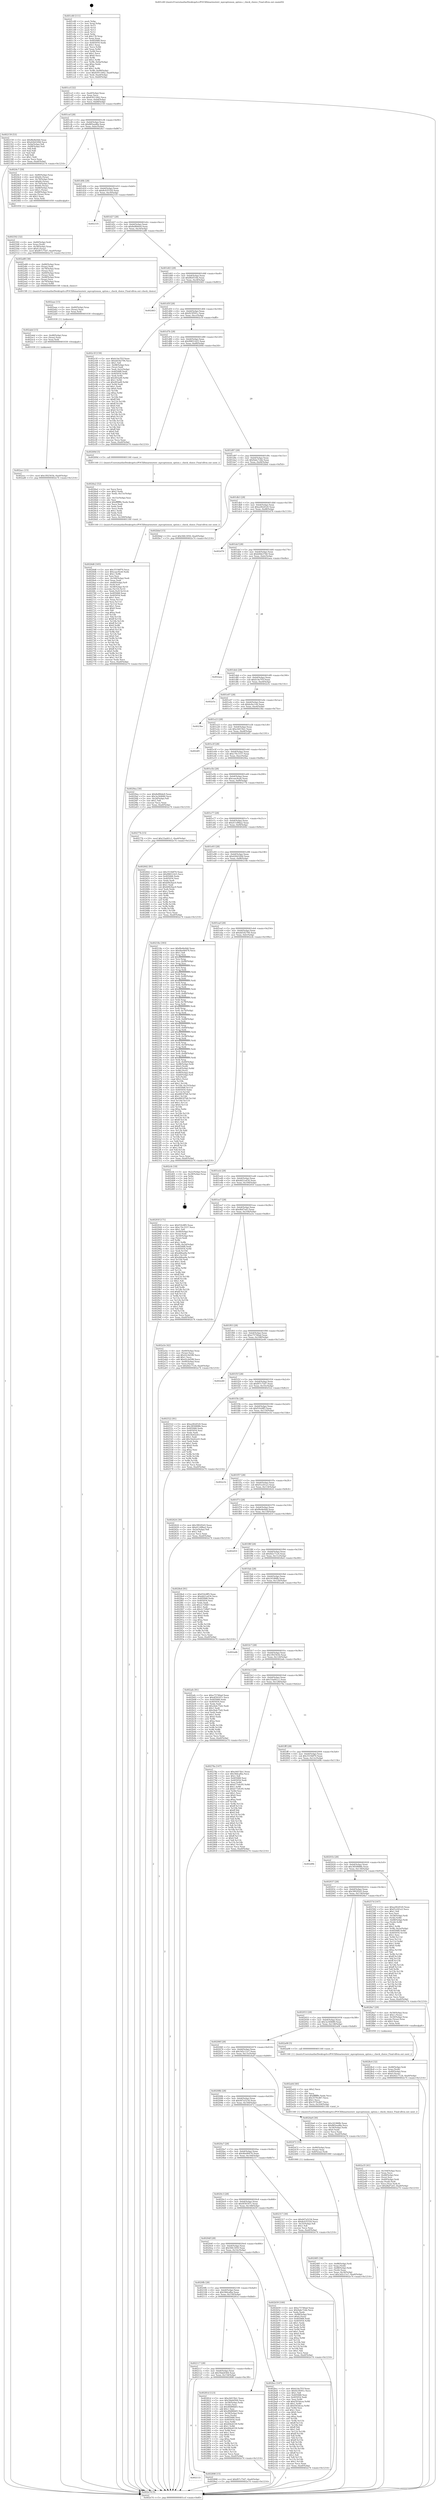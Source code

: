 digraph "0x401c60" {
  label = "0x401c60 (/mnt/c/Users/mathe/Desktop/tcc/POCII/binaries/extr_mpvoptionsm_option.c_check_choice_Final-ollvm.out::main(0))"
  labelloc = "t"
  node[shape=record]

  Entry [label="",width=0.3,height=0.3,shape=circle,fillcolor=black,style=filled]
  "0x401ccf" [label="{
     0x401ccf [32]\l
     | [instrs]\l
     &nbsp;&nbsp;0x401ccf \<+6\>: mov -0xa0(%rbp),%eax\l
     &nbsp;&nbsp;0x401cd5 \<+2\>: mov %eax,%ecx\l
     &nbsp;&nbsp;0x401cd7 \<+6\>: sub $0x83011842,%ecx\l
     &nbsp;&nbsp;0x401cdd \<+6\>: mov %eax,-0xb4(%rbp)\l
     &nbsp;&nbsp;0x401ce3 \<+6\>: mov %ecx,-0xb8(%rbp)\l
     &nbsp;&nbsp;0x401ce9 \<+6\>: je 0000000000402159 \<main+0x4f9\>\l
  }"]
  "0x402159" [label="{
     0x402159 [53]\l
     | [instrs]\l
     &nbsp;&nbsp;0x402159 \<+5\>: mov $0xf6e8e0dd,%eax\l
     &nbsp;&nbsp;0x40215e \<+5\>: mov $0xd26d169d,%ecx\l
     &nbsp;&nbsp;0x402163 \<+6\>: mov -0x9a(%rbp),%dl\l
     &nbsp;&nbsp;0x402169 \<+7\>: mov -0x99(%rbp),%sil\l
     &nbsp;&nbsp;0x402170 \<+3\>: mov %dl,%dil\l
     &nbsp;&nbsp;0x402173 \<+3\>: and %sil,%dil\l
     &nbsp;&nbsp;0x402176 \<+3\>: xor %sil,%dl\l
     &nbsp;&nbsp;0x402179 \<+3\>: or %dl,%dil\l
     &nbsp;&nbsp;0x40217c \<+4\>: test $0x1,%dil\l
     &nbsp;&nbsp;0x402180 \<+3\>: cmovne %ecx,%eax\l
     &nbsp;&nbsp;0x402183 \<+6\>: mov %eax,-0xa0(%rbp)\l
     &nbsp;&nbsp;0x402189 \<+5\>: jmp 0000000000402e74 \<main+0x1214\>\l
  }"]
  "0x401cef" [label="{
     0x401cef [28]\l
     | [instrs]\l
     &nbsp;&nbsp;0x401cef \<+5\>: jmp 0000000000401cf4 \<main+0x94\>\l
     &nbsp;&nbsp;0x401cf4 \<+6\>: mov -0xb4(%rbp),%eax\l
     &nbsp;&nbsp;0x401cfa \<+5\>: sub $0x885eed8a,%eax\l
     &nbsp;&nbsp;0x401cff \<+6\>: mov %eax,-0xbc(%rbp)\l
     &nbsp;&nbsp;0x401d05 \<+6\>: je 00000000004024c7 \<main+0x867\>\l
  }"]
  "0x402e74" [label="{
     0x402e74 [5]\l
     | [instrs]\l
     &nbsp;&nbsp;0x402e74 \<+5\>: jmp 0000000000401ccf \<main+0x6f\>\l
  }"]
  "0x401c60" [label="{
     0x401c60 [111]\l
     | [instrs]\l
     &nbsp;&nbsp;0x401c60 \<+1\>: push %rbp\l
     &nbsp;&nbsp;0x401c61 \<+3\>: mov %rsp,%rbp\l
     &nbsp;&nbsp;0x401c64 \<+2\>: push %r15\l
     &nbsp;&nbsp;0x401c66 \<+2\>: push %r14\l
     &nbsp;&nbsp;0x401c68 \<+2\>: push %r13\l
     &nbsp;&nbsp;0x401c6a \<+2\>: push %r12\l
     &nbsp;&nbsp;0x401c6c \<+1\>: push %rbx\l
     &nbsp;&nbsp;0x401c6d \<+7\>: sub $0x178,%rsp\l
     &nbsp;&nbsp;0x401c74 \<+2\>: xor %eax,%eax\l
     &nbsp;&nbsp;0x401c76 \<+7\>: mov 0x405068,%ecx\l
     &nbsp;&nbsp;0x401c7d \<+7\>: mov 0x405054,%edx\l
     &nbsp;&nbsp;0x401c84 \<+3\>: sub $0x1,%eax\l
     &nbsp;&nbsp;0x401c87 \<+3\>: mov %ecx,%r8d\l
     &nbsp;&nbsp;0x401c8a \<+3\>: add %eax,%r8d\l
     &nbsp;&nbsp;0x401c8d \<+4\>: imul %r8d,%ecx\l
     &nbsp;&nbsp;0x401c91 \<+3\>: and $0x1,%ecx\l
     &nbsp;&nbsp;0x401c94 \<+3\>: cmp $0x0,%ecx\l
     &nbsp;&nbsp;0x401c97 \<+4\>: sete %r9b\l
     &nbsp;&nbsp;0x401c9b \<+4\>: and $0x1,%r9b\l
     &nbsp;&nbsp;0x401c9f \<+7\>: mov %r9b,-0x9a(%rbp)\l
     &nbsp;&nbsp;0x401ca6 \<+3\>: cmp $0xa,%edx\l
     &nbsp;&nbsp;0x401ca9 \<+4\>: setl %r9b\l
     &nbsp;&nbsp;0x401cad \<+4\>: and $0x1,%r9b\l
     &nbsp;&nbsp;0x401cb1 \<+7\>: mov %r9b,-0x99(%rbp)\l
     &nbsp;&nbsp;0x401cb8 \<+10\>: movl $0x83011842,-0xa0(%rbp)\l
     &nbsp;&nbsp;0x401cc2 \<+6\>: mov %edi,-0xa4(%rbp)\l
     &nbsp;&nbsp;0x401cc8 \<+7\>: mov %rsi,-0xb0(%rbp)\l
  }"]
  Exit [label="",width=0.3,height=0.3,shape=circle,fillcolor=black,style=filled,peripheries=2]
  "0x4024c7" [label="{
     0x4024c7 [59]\l
     | [instrs]\l
     &nbsp;&nbsp;0x4024c7 \<+4\>: mov -0x80(%rbp),%rax\l
     &nbsp;&nbsp;0x4024cb \<+6\>: movl $0x64,(%rax)\l
     &nbsp;&nbsp;0x4024d1 \<+4\>: mov -0x78(%rbp),%rax\l
     &nbsp;&nbsp;0x4024d5 \<+6\>: movl $0x64,(%rax)\l
     &nbsp;&nbsp;0x4024db \<+4\>: mov -0x70(%rbp),%rax\l
     &nbsp;&nbsp;0x4024df \<+6\>: movl $0x64,(%rax)\l
     &nbsp;&nbsp;0x4024e5 \<+4\>: mov -0x68(%rbp),%rax\l
     &nbsp;&nbsp;0x4024e9 \<+6\>: movl $0x1,(%rax)\l
     &nbsp;&nbsp;0x4024ef \<+4\>: mov -0x68(%rbp),%rax\l
     &nbsp;&nbsp;0x4024f3 \<+3\>: movslq (%rax),%rax\l
     &nbsp;&nbsp;0x4024f6 \<+4\>: shl $0x2,%rax\l
     &nbsp;&nbsp;0x4024fa \<+3\>: mov %rax,%rdi\l
     &nbsp;&nbsp;0x4024fd \<+5\>: call 0000000000401050 \<malloc@plt\>\l
     | [calls]\l
     &nbsp;&nbsp;0x401050 \{1\} (unknown)\l
  }"]
  "0x401d0b" [label="{
     0x401d0b [28]\l
     | [instrs]\l
     &nbsp;&nbsp;0x401d0b \<+5\>: jmp 0000000000401d10 \<main+0xb0\>\l
     &nbsp;&nbsp;0x401d10 \<+6\>: mov -0xb4(%rbp),%eax\l
     &nbsp;&nbsp;0x401d16 \<+5\>: sub $0x8c035320,%eax\l
     &nbsp;&nbsp;0x401d1b \<+6\>: mov %eax,-0xc0(%rbp)\l
     &nbsp;&nbsp;0x401d21 \<+6\>: je 0000000000402335 \<main+0x6d5\>\l
  }"]
  "0x402acc" [label="{
     0x402acc [15]\l
     | [instrs]\l
     &nbsp;&nbsp;0x402acc \<+10\>: movl $0x1f02563b,-0xa0(%rbp)\l
     &nbsp;&nbsp;0x402ad6 \<+5\>: jmp 0000000000402e74 \<main+0x1214\>\l
  }"]
  "0x402335" [label="{
     0x402335\l
  }", style=dashed]
  "0x401d27" [label="{
     0x401d27 [28]\l
     | [instrs]\l
     &nbsp;&nbsp;0x401d27 \<+5\>: jmp 0000000000401d2c \<main+0xcc\>\l
     &nbsp;&nbsp;0x401d2c \<+6\>: mov -0xb4(%rbp),%eax\l
     &nbsp;&nbsp;0x401d32 \<+5\>: sub $0x8ef84de9,%eax\l
     &nbsp;&nbsp;0x401d37 \<+6\>: mov %eax,-0xc4(%rbp)\l
     &nbsp;&nbsp;0x401d3d \<+6\>: je 0000000000402a88 \<main+0xe28\>\l
  }"]
  "0x402abd" [label="{
     0x402abd [15]\l
     | [instrs]\l
     &nbsp;&nbsp;0x402abd \<+4\>: mov -0x48(%rbp),%rax\l
     &nbsp;&nbsp;0x402ac1 \<+3\>: mov (%rax),%rax\l
     &nbsp;&nbsp;0x402ac4 \<+3\>: mov %rax,%rdi\l
     &nbsp;&nbsp;0x402ac7 \<+5\>: call 0000000000401030 \<free@plt\>\l
     | [calls]\l
     &nbsp;&nbsp;0x401030 \{1\} (unknown)\l
  }"]
  "0x402a88" [label="{
     0x402a88 [38]\l
     | [instrs]\l
     &nbsp;&nbsp;0x402a88 \<+4\>: mov -0x80(%rbp),%rax\l
     &nbsp;&nbsp;0x402a8c \<+2\>: mov (%rax),%edi\l
     &nbsp;&nbsp;0x402a8e \<+4\>: mov -0x78(%rbp),%rax\l
     &nbsp;&nbsp;0x402a92 \<+2\>: mov (%rax),%esi\l
     &nbsp;&nbsp;0x402a94 \<+4\>: mov -0x60(%rbp),%rax\l
     &nbsp;&nbsp;0x402a98 \<+3\>: mov (%rax),%rdx\l
     &nbsp;&nbsp;0x402a9b \<+4\>: mov -0x48(%rbp),%rax\l
     &nbsp;&nbsp;0x402a9f \<+3\>: mov (%rax),%rcx\l
     &nbsp;&nbsp;0x402aa2 \<+4\>: mov -0x70(%rbp),%rax\l
     &nbsp;&nbsp;0x402aa6 \<+3\>: mov (%rax),%r8d\l
     &nbsp;&nbsp;0x402aa9 \<+5\>: call 00000000004015f0 \<check_choice\>\l
     | [calls]\l
     &nbsp;&nbsp;0x4015f0 \{1\} (/mnt/c/Users/mathe/Desktop/tcc/POCII/binaries/extr_mpvoptionsm_option.c_check_choice_Final-ollvm.out::check_choice)\l
  }"]
  "0x401d43" [label="{
     0x401d43 [28]\l
     | [instrs]\l
     &nbsp;&nbsp;0x401d43 \<+5\>: jmp 0000000000401d48 \<main+0xe8\>\l
     &nbsp;&nbsp;0x401d48 \<+6\>: mov -0xb4(%rbp),%eax\l
     &nbsp;&nbsp;0x401d4e \<+5\>: sub $0x8fef516b,%eax\l
     &nbsp;&nbsp;0x401d53 \<+6\>: mov %eax,-0xc8(%rbp)\l
     &nbsp;&nbsp;0x401d59 \<+6\>: je 0000000000402463 \<main+0x803\>\l
  }"]
  "0x402aae" [label="{
     0x402aae [15]\l
     | [instrs]\l
     &nbsp;&nbsp;0x402aae \<+4\>: mov -0x60(%rbp),%rax\l
     &nbsp;&nbsp;0x402ab2 \<+3\>: mov (%rax),%rax\l
     &nbsp;&nbsp;0x402ab5 \<+3\>: mov %rax,%rdi\l
     &nbsp;&nbsp;0x402ab8 \<+5\>: call 0000000000401030 \<free@plt\>\l
     | [calls]\l
     &nbsp;&nbsp;0x401030 \{1\} (unknown)\l
  }"]
  "0x402463" [label="{
     0x402463\l
  }", style=dashed]
  "0x401d5f" [label="{
     0x401d5f [28]\l
     | [instrs]\l
     &nbsp;&nbsp;0x401d5f \<+5\>: jmp 0000000000401d64 \<main+0x104\>\l
     &nbsp;&nbsp;0x401d64 \<+6\>: mov -0xb4(%rbp),%eax\l
     &nbsp;&nbsp;0x401d6a \<+5\>: sub $0x923f591c,%eax\l
     &nbsp;&nbsp;0x401d6f \<+6\>: mov %eax,-0xcc(%rbp)\l
     &nbsp;&nbsp;0x401d75 \<+6\>: je 0000000000402c5f \<main+0xfff\>\l
  }"]
  "0x402a35" [label="{
     0x402a35 [41]\l
     | [instrs]\l
     &nbsp;&nbsp;0x402a35 \<+6\>: mov -0x164(%rbp),%ecx\l
     &nbsp;&nbsp;0x402a3b \<+3\>: imul %eax,%ecx\l
     &nbsp;&nbsp;0x402a3e \<+4\>: mov -0x48(%rbp),%rsi\l
     &nbsp;&nbsp;0x402a42 \<+3\>: mov (%rsi),%rsi\l
     &nbsp;&nbsp;0x402a45 \<+4\>: mov -0x40(%rbp),%rdi\l
     &nbsp;&nbsp;0x402a49 \<+3\>: movslq (%rdi),%rdi\l
     &nbsp;&nbsp;0x402a4c \<+3\>: mov %ecx,(%rsi,%rdi,4)\l
     &nbsp;&nbsp;0x402a4f \<+10\>: movl $0xdfaf7a43,-0xa0(%rbp)\l
     &nbsp;&nbsp;0x402a59 \<+5\>: jmp 0000000000402e74 \<main+0x1214\>\l
  }"]
  "0x402c5f" [label="{
     0x402c5f [159]\l
     | [instrs]\l
     &nbsp;&nbsp;0x402c5f \<+5\>: mov $0xb14e7f1f,%eax\l
     &nbsp;&nbsp;0x402c64 \<+5\>: mov $0xdd182794,%ecx\l
     &nbsp;&nbsp;0x402c69 \<+2\>: mov $0x1,%dl\l
     &nbsp;&nbsp;0x402c6b \<+7\>: mov -0x98(%rbp),%rsi\l
     &nbsp;&nbsp;0x402c72 \<+2\>: mov (%rsi),%edi\l
     &nbsp;&nbsp;0x402c74 \<+3\>: mov %edi,-0x2c(%rbp)\l
     &nbsp;&nbsp;0x402c77 \<+7\>: mov 0x405068,%edi\l
     &nbsp;&nbsp;0x402c7e \<+8\>: mov 0x405054,%r8d\l
     &nbsp;&nbsp;0x402c86 \<+3\>: mov %edi,%r9d\l
     &nbsp;&nbsp;0x402c89 \<+7\>: add $0x493ad9,%r9d\l
     &nbsp;&nbsp;0x402c90 \<+4\>: sub $0x1,%r9d\l
     &nbsp;&nbsp;0x402c94 \<+7\>: sub $0x493ad9,%r9d\l
     &nbsp;&nbsp;0x402c9b \<+4\>: imul %r9d,%edi\l
     &nbsp;&nbsp;0x402c9f \<+3\>: and $0x1,%edi\l
     &nbsp;&nbsp;0x402ca2 \<+3\>: cmp $0x0,%edi\l
     &nbsp;&nbsp;0x402ca5 \<+4\>: sete %r10b\l
     &nbsp;&nbsp;0x402ca9 \<+4\>: cmp $0xa,%r8d\l
     &nbsp;&nbsp;0x402cad \<+4\>: setl %r11b\l
     &nbsp;&nbsp;0x402cb1 \<+3\>: mov %r10b,%bl\l
     &nbsp;&nbsp;0x402cb4 \<+3\>: xor $0xff,%bl\l
     &nbsp;&nbsp;0x402cb7 \<+3\>: mov %r11b,%r14b\l
     &nbsp;&nbsp;0x402cba \<+4\>: xor $0xff,%r14b\l
     &nbsp;&nbsp;0x402cbe \<+3\>: xor $0x0,%dl\l
     &nbsp;&nbsp;0x402cc1 \<+3\>: mov %bl,%r15b\l
     &nbsp;&nbsp;0x402cc4 \<+4\>: and $0x0,%r15b\l
     &nbsp;&nbsp;0x402cc8 \<+3\>: and %dl,%r10b\l
     &nbsp;&nbsp;0x402ccb \<+3\>: mov %r14b,%r12b\l
     &nbsp;&nbsp;0x402cce \<+4\>: and $0x0,%r12b\l
     &nbsp;&nbsp;0x402cd2 \<+3\>: and %dl,%r11b\l
     &nbsp;&nbsp;0x402cd5 \<+3\>: or %r10b,%r15b\l
     &nbsp;&nbsp;0x402cd8 \<+3\>: or %r11b,%r12b\l
     &nbsp;&nbsp;0x402cdb \<+3\>: xor %r12b,%r15b\l
     &nbsp;&nbsp;0x402cde \<+3\>: or %r14b,%bl\l
     &nbsp;&nbsp;0x402ce1 \<+3\>: xor $0xff,%bl\l
     &nbsp;&nbsp;0x402ce4 \<+3\>: or $0x0,%dl\l
     &nbsp;&nbsp;0x402ce7 \<+2\>: and %dl,%bl\l
     &nbsp;&nbsp;0x402ce9 \<+3\>: or %bl,%r15b\l
     &nbsp;&nbsp;0x402cec \<+4\>: test $0x1,%r15b\l
     &nbsp;&nbsp;0x402cf0 \<+3\>: cmovne %ecx,%eax\l
     &nbsp;&nbsp;0x402cf3 \<+6\>: mov %eax,-0xa0(%rbp)\l
     &nbsp;&nbsp;0x402cf9 \<+5\>: jmp 0000000000402e74 \<main+0x1214\>\l
  }"]
  "0x401d7b" [label="{
     0x401d7b [28]\l
     | [instrs]\l
     &nbsp;&nbsp;0x401d7b \<+5\>: jmp 0000000000401d80 \<main+0x120\>\l
     &nbsp;&nbsp;0x401d80 \<+6\>: mov -0xb4(%rbp),%eax\l
     &nbsp;&nbsp;0x401d86 \<+5\>: sub $0x99651425,%eax\l
     &nbsp;&nbsp;0x401d8b \<+6\>: mov %eax,-0xd0(%rbp)\l
     &nbsp;&nbsp;0x401d91 \<+6\>: je 000000000040269d \<main+0xa3d\>\l
  }"]
  "0x402a0d" [label="{
     0x402a0d [40]\l
     | [instrs]\l
     &nbsp;&nbsp;0x402a0d \<+5\>: mov $0x2,%ecx\l
     &nbsp;&nbsp;0x402a12 \<+1\>: cltd\l
     &nbsp;&nbsp;0x402a13 \<+2\>: idiv %ecx\l
     &nbsp;&nbsp;0x402a15 \<+6\>: imul $0xfffffffe,%edx,%ecx\l
     &nbsp;&nbsp;0x402a1b \<+6\>: sub $0x3570cd67,%ecx\l
     &nbsp;&nbsp;0x402a21 \<+3\>: add $0x1,%ecx\l
     &nbsp;&nbsp;0x402a24 \<+6\>: add $0x3570cd67,%ecx\l
     &nbsp;&nbsp;0x402a2a \<+6\>: mov %ecx,-0x164(%rbp)\l
     &nbsp;&nbsp;0x402a30 \<+5\>: call 0000000000401160 \<next_i\>\l
     | [calls]\l
     &nbsp;&nbsp;0x401160 \{1\} (/mnt/c/Users/mathe/Desktop/tcc/POCII/binaries/extr_mpvoptionsm_option.c_check_choice_Final-ollvm.out::next_i)\l
  }"]
  "0x40269d" [label="{
     0x40269d [5]\l
     | [instrs]\l
     &nbsp;&nbsp;0x40269d \<+5\>: call 0000000000401160 \<next_i\>\l
     | [calls]\l
     &nbsp;&nbsp;0x401160 \{1\} (/mnt/c/Users/mathe/Desktop/tcc/POCII/binaries/extr_mpvoptionsm_option.c_check_choice_Final-ollvm.out::next_i)\l
  }"]
  "0x401d97" [label="{
     0x401d97 [28]\l
     | [instrs]\l
     &nbsp;&nbsp;0x401d97 \<+5\>: jmp 0000000000401d9c \<main+0x13c\>\l
     &nbsp;&nbsp;0x401d9c \<+6\>: mov -0xb4(%rbp),%eax\l
     &nbsp;&nbsp;0x401da2 \<+5\>: sub $0x9abc7cbb,%eax\l
     &nbsp;&nbsp;0x401da7 \<+6\>: mov %eax,-0xd4(%rbp)\l
     &nbsp;&nbsp;0x401dad \<+6\>: je 0000000000402bbd \<main+0xf5d\>\l
  }"]
  "0x4028c4" [label="{
     0x4028c4 [32]\l
     | [instrs]\l
     &nbsp;&nbsp;0x4028c4 \<+4\>: mov -0x48(%rbp),%rdi\l
     &nbsp;&nbsp;0x4028c8 \<+3\>: mov %rax,(%rdi)\l
     &nbsp;&nbsp;0x4028cb \<+4\>: mov -0x40(%rbp),%rax\l
     &nbsp;&nbsp;0x4028cf \<+6\>: movl $0x0,(%rax)\l
     &nbsp;&nbsp;0x4028d5 \<+10\>: movl $0xfd2c7124,-0xa0(%rbp)\l
     &nbsp;&nbsp;0x4028df \<+5\>: jmp 0000000000402e74 \<main+0x1214\>\l
  }"]
  "0x402bbd" [label="{
     0x402bbd [15]\l
     | [instrs]\l
     &nbsp;&nbsp;0x402bbd \<+10\>: movl $0x56fc1850,-0xa0(%rbp)\l
     &nbsp;&nbsp;0x402bc7 \<+5\>: jmp 0000000000402e74 \<main+0x1214\>\l
  }"]
  "0x401db3" [label="{
     0x401db3 [28]\l
     | [instrs]\l
     &nbsp;&nbsp;0x401db3 \<+5\>: jmp 0000000000401db8 \<main+0x158\>\l
     &nbsp;&nbsp;0x401db8 \<+6\>: mov -0xb4(%rbp),%eax\l
     &nbsp;&nbsp;0x401dbe \<+5\>: sub $0xa282d520,%eax\l
     &nbsp;&nbsp;0x401dc3 \<+6\>: mov %eax,-0xd8(%rbp)\l
     &nbsp;&nbsp;0x401dc9 \<+6\>: je 0000000000402d76 \<main+0x1116\>\l
  }"]
  "0x402133" [label="{
     0x402133\l
  }", style=dashed]
  "0x402d76" [label="{
     0x402d76\l
  }", style=dashed]
  "0x401dcf" [label="{
     0x401dcf [28]\l
     | [instrs]\l
     &nbsp;&nbsp;0x401dcf \<+5\>: jmp 0000000000401dd4 \<main+0x174\>\l
     &nbsp;&nbsp;0x401dd4 \<+6\>: mov -0xb4(%rbp),%eax\l
     &nbsp;&nbsp;0x401dda \<+5\>: sub $0xb0bb37b6,%eax\l
     &nbsp;&nbsp;0x401ddf \<+6\>: mov %eax,-0xdc(%rbp)\l
     &nbsp;&nbsp;0x401de5 \<+6\>: je 0000000000402aea \<main+0xe8a\>\l
  }"]
  "0x402898" [label="{
     0x402898 [15]\l
     | [instrs]\l
     &nbsp;&nbsp;0x402898 \<+10\>: movl $0xf07c75d7,-0xa0(%rbp)\l
     &nbsp;&nbsp;0x4028a2 \<+5\>: jmp 0000000000402e74 \<main+0x1214\>\l
  }"]
  "0x402aea" [label="{
     0x402aea\l
  }", style=dashed]
  "0x401deb" [label="{
     0x401deb [28]\l
     | [instrs]\l
     &nbsp;&nbsp;0x401deb \<+5\>: jmp 0000000000401df0 \<main+0x190\>\l
     &nbsp;&nbsp;0x401df0 \<+6\>: mov -0xb4(%rbp),%eax\l
     &nbsp;&nbsp;0x401df6 \<+5\>: sub $0xb14e7f1f,%eax\l
     &nbsp;&nbsp;0x401dfb \<+6\>: mov %eax,-0xe0(%rbp)\l
     &nbsp;&nbsp;0x401e01 \<+6\>: je 0000000000402e5c \<main+0x11fc\>\l
  }"]
  "0x402117" [label="{
     0x402117 [28]\l
     | [instrs]\l
     &nbsp;&nbsp;0x402117 \<+5\>: jmp 000000000040211c \<main+0x4bc\>\l
     &nbsp;&nbsp;0x40211c \<+6\>: mov -0xb4(%rbp),%eax\l
     &nbsp;&nbsp;0x402122 \<+5\>: sub $0x59ab4564,%eax\l
     &nbsp;&nbsp;0x402127 \<+6\>: mov %eax,-0x154(%rbp)\l
     &nbsp;&nbsp;0x40212d \<+6\>: je 0000000000402898 \<main+0xc38\>\l
  }"]
  "0x402e5c" [label="{
     0x402e5c\l
  }", style=dashed]
  "0x401e07" [label="{
     0x401e07 [28]\l
     | [instrs]\l
     &nbsp;&nbsp;0x401e07 \<+5\>: jmp 0000000000401e0c \<main+0x1ac\>\l
     &nbsp;&nbsp;0x401e0c \<+6\>: mov -0xb4(%rbp),%eax\l
     &nbsp;&nbsp;0x401e12 \<+5\>: sub $0xbcfec144,%eax\l
     &nbsp;&nbsp;0x401e17 \<+6\>: mov %eax,-0xe4(%rbp)\l
     &nbsp;&nbsp;0x401e1d \<+6\>: je 00000000004023be \<main+0x75e\>\l
  }"]
  "0x40281d" [label="{
     0x40281d [123]\l
     | [instrs]\l
     &nbsp;&nbsp;0x40281d \<+5\>: mov $0xc0d15fa1,%eax\l
     &nbsp;&nbsp;0x402822 \<+5\>: mov $0x59ab4564,%ecx\l
     &nbsp;&nbsp;0x402827 \<+4\>: mov -0x58(%rbp),%rdx\l
     &nbsp;&nbsp;0x40282b \<+2\>: mov (%rdx),%esi\l
     &nbsp;&nbsp;0x40282d \<+6\>: sub $0x49d86b65,%esi\l
     &nbsp;&nbsp;0x402833 \<+3\>: add $0x1,%esi\l
     &nbsp;&nbsp;0x402836 \<+6\>: add $0x49d86b65,%esi\l
     &nbsp;&nbsp;0x40283c \<+4\>: mov -0x58(%rbp),%rdx\l
     &nbsp;&nbsp;0x402840 \<+2\>: mov %esi,(%rdx)\l
     &nbsp;&nbsp;0x402842 \<+7\>: mov 0x405068,%esi\l
     &nbsp;&nbsp;0x402849 \<+7\>: mov 0x405054,%edi\l
     &nbsp;&nbsp;0x402850 \<+3\>: mov %esi,%r8d\l
     &nbsp;&nbsp;0x402853 \<+7\>: sub $0xfd4eb539,%r8d\l
     &nbsp;&nbsp;0x40285a \<+4\>: sub $0x1,%r8d\l
     &nbsp;&nbsp;0x40285e \<+7\>: add $0xfd4eb539,%r8d\l
     &nbsp;&nbsp;0x402865 \<+4\>: imul %r8d,%esi\l
     &nbsp;&nbsp;0x402869 \<+3\>: and $0x1,%esi\l
     &nbsp;&nbsp;0x40286c \<+3\>: cmp $0x0,%esi\l
     &nbsp;&nbsp;0x40286f \<+4\>: sete %r9b\l
     &nbsp;&nbsp;0x402873 \<+3\>: cmp $0xa,%edi\l
     &nbsp;&nbsp;0x402876 \<+4\>: setl %r10b\l
     &nbsp;&nbsp;0x40287a \<+3\>: mov %r9b,%r11b\l
     &nbsp;&nbsp;0x40287d \<+3\>: and %r10b,%r11b\l
     &nbsp;&nbsp;0x402880 \<+3\>: xor %r10b,%r9b\l
     &nbsp;&nbsp;0x402883 \<+3\>: or %r9b,%r11b\l
     &nbsp;&nbsp;0x402886 \<+4\>: test $0x1,%r11b\l
     &nbsp;&nbsp;0x40288a \<+3\>: cmovne %ecx,%eax\l
     &nbsp;&nbsp;0x40288d \<+6\>: mov %eax,-0xa0(%rbp)\l
     &nbsp;&nbsp;0x402893 \<+5\>: jmp 0000000000402e74 \<main+0x1214\>\l
  }"]
  "0x4023be" [label="{
     0x4023be\l
  }", style=dashed]
  "0x401e23" [label="{
     0x401e23 [28]\l
     | [instrs]\l
     &nbsp;&nbsp;0x401e23 \<+5\>: jmp 0000000000401e28 \<main+0x1c8\>\l
     &nbsp;&nbsp;0x401e28 \<+6\>: mov -0xb4(%rbp),%eax\l
     &nbsp;&nbsp;0x401e2e \<+5\>: sub $0xc0d15fa1,%eax\l
     &nbsp;&nbsp;0x401e33 \<+6\>: mov %eax,-0xe8(%rbp)\l
     &nbsp;&nbsp;0x401e39 \<+6\>: je 0000000000402df1 \<main+0x1191\>\l
  }"]
  "0x4020fb" [label="{
     0x4020fb [28]\l
     | [instrs]\l
     &nbsp;&nbsp;0x4020fb \<+5\>: jmp 0000000000402100 \<main+0x4a0\>\l
     &nbsp;&nbsp;0x402100 \<+6\>: mov -0xb4(%rbp),%eax\l
     &nbsp;&nbsp;0x402106 \<+5\>: sub $0x58dcafba,%eax\l
     &nbsp;&nbsp;0x40210b \<+6\>: mov %eax,-0x150(%rbp)\l
     &nbsp;&nbsp;0x402111 \<+6\>: je 000000000040281d \<main+0xbbd\>\l
  }"]
  "0x402df1" [label="{
     0x402df1\l
  }", style=dashed]
  "0x401e3f" [label="{
     0x401e3f [28]\l
     | [instrs]\l
     &nbsp;&nbsp;0x401e3f \<+5\>: jmp 0000000000401e44 \<main+0x1e4\>\l
     &nbsp;&nbsp;0x401e44 \<+6\>: mov -0xb4(%rbp),%eax\l
     &nbsp;&nbsp;0x401e4a \<+5\>: sub $0xc70c3337,%eax\l
     &nbsp;&nbsp;0x401e4f \<+6\>: mov %eax,-0xec(%rbp)\l
     &nbsp;&nbsp;0x401e55 \<+6\>: je 00000000004029ea \<main+0xd8a\>\l
  }"]
  "0x402bcc" [label="{
     0x402bcc [147]\l
     | [instrs]\l
     &nbsp;&nbsp;0x402bcc \<+5\>: mov $0xb14e7f1f,%eax\l
     &nbsp;&nbsp;0x402bd1 \<+5\>: mov $0x923f591c,%ecx\l
     &nbsp;&nbsp;0x402bd6 \<+2\>: mov $0x1,%dl\l
     &nbsp;&nbsp;0x402bd8 \<+7\>: mov 0x405068,%esi\l
     &nbsp;&nbsp;0x402bdf \<+7\>: mov 0x405054,%edi\l
     &nbsp;&nbsp;0x402be6 \<+3\>: mov %esi,%r8d\l
     &nbsp;&nbsp;0x402be9 \<+7\>: add $0xf303dcea,%r8d\l
     &nbsp;&nbsp;0x402bf0 \<+4\>: sub $0x1,%r8d\l
     &nbsp;&nbsp;0x402bf4 \<+7\>: sub $0xf303dcea,%r8d\l
     &nbsp;&nbsp;0x402bfb \<+4\>: imul %r8d,%esi\l
     &nbsp;&nbsp;0x402bff \<+3\>: and $0x1,%esi\l
     &nbsp;&nbsp;0x402c02 \<+3\>: cmp $0x0,%esi\l
     &nbsp;&nbsp;0x402c05 \<+4\>: sete %r9b\l
     &nbsp;&nbsp;0x402c09 \<+3\>: cmp $0xa,%edi\l
     &nbsp;&nbsp;0x402c0c \<+4\>: setl %r10b\l
     &nbsp;&nbsp;0x402c10 \<+3\>: mov %r9b,%r11b\l
     &nbsp;&nbsp;0x402c13 \<+4\>: xor $0xff,%r11b\l
     &nbsp;&nbsp;0x402c17 \<+3\>: mov %r10b,%bl\l
     &nbsp;&nbsp;0x402c1a \<+3\>: xor $0xff,%bl\l
     &nbsp;&nbsp;0x402c1d \<+3\>: xor $0x1,%dl\l
     &nbsp;&nbsp;0x402c20 \<+3\>: mov %r11b,%r14b\l
     &nbsp;&nbsp;0x402c23 \<+4\>: and $0xff,%r14b\l
     &nbsp;&nbsp;0x402c27 \<+3\>: and %dl,%r9b\l
     &nbsp;&nbsp;0x402c2a \<+3\>: mov %bl,%r15b\l
     &nbsp;&nbsp;0x402c2d \<+4\>: and $0xff,%r15b\l
     &nbsp;&nbsp;0x402c31 \<+3\>: and %dl,%r10b\l
     &nbsp;&nbsp;0x402c34 \<+3\>: or %r9b,%r14b\l
     &nbsp;&nbsp;0x402c37 \<+3\>: or %r10b,%r15b\l
     &nbsp;&nbsp;0x402c3a \<+3\>: xor %r15b,%r14b\l
     &nbsp;&nbsp;0x402c3d \<+3\>: or %bl,%r11b\l
     &nbsp;&nbsp;0x402c40 \<+4\>: xor $0xff,%r11b\l
     &nbsp;&nbsp;0x402c44 \<+3\>: or $0x1,%dl\l
     &nbsp;&nbsp;0x402c47 \<+3\>: and %dl,%r11b\l
     &nbsp;&nbsp;0x402c4a \<+3\>: or %r11b,%r14b\l
     &nbsp;&nbsp;0x402c4d \<+4\>: test $0x1,%r14b\l
     &nbsp;&nbsp;0x402c51 \<+3\>: cmovne %ecx,%eax\l
     &nbsp;&nbsp;0x402c54 \<+6\>: mov %eax,-0xa0(%rbp)\l
     &nbsp;&nbsp;0x402c5a \<+5\>: jmp 0000000000402e74 \<main+0x1214\>\l
  }"]
  "0x4029ea" [label="{
     0x4029ea [30]\l
     | [instrs]\l
     &nbsp;&nbsp;0x4029ea \<+5\>: mov $0x8ef84de9,%eax\l
     &nbsp;&nbsp;0x4029ef \<+5\>: mov $0x3a344680,%ecx\l
     &nbsp;&nbsp;0x4029f4 \<+3\>: mov -0x2d(%rbp),%dl\l
     &nbsp;&nbsp;0x4029f7 \<+3\>: test $0x1,%dl\l
     &nbsp;&nbsp;0x4029fa \<+3\>: cmovne %ecx,%eax\l
     &nbsp;&nbsp;0x4029fd \<+6\>: mov %eax,-0xa0(%rbp)\l
     &nbsp;&nbsp;0x402a03 \<+5\>: jmp 0000000000402e74 \<main+0x1214\>\l
  }"]
  "0x401e5b" [label="{
     0x401e5b [28]\l
     | [instrs]\l
     &nbsp;&nbsp;0x401e5b \<+5\>: jmp 0000000000401e60 \<main+0x200\>\l
     &nbsp;&nbsp;0x401e60 \<+6\>: mov -0xb4(%rbp),%eax\l
     &nbsp;&nbsp;0x401e66 \<+5\>: sub $0xcaac9ce6,%eax\l
     &nbsp;&nbsp;0x401e6b \<+6\>: mov %eax,-0xf0(%rbp)\l
     &nbsp;&nbsp;0x401e71 \<+6\>: je 000000000040277b \<main+0xb1b\>\l
  }"]
  "0x4020df" [label="{
     0x4020df [28]\l
     | [instrs]\l
     &nbsp;&nbsp;0x4020df \<+5\>: jmp 00000000004020e4 \<main+0x484\>\l
     &nbsp;&nbsp;0x4020e4 \<+6\>: mov -0xb4(%rbp),%eax\l
     &nbsp;&nbsp;0x4020ea \<+5\>: sub $0x56fc1850,%eax\l
     &nbsp;&nbsp;0x4020ef \<+6\>: mov %eax,-0x14c(%rbp)\l
     &nbsp;&nbsp;0x4020f5 \<+6\>: je 0000000000402bcc \<main+0xf6c\>\l
  }"]
  "0x40277b" [label="{
     0x40277b [15]\l
     | [instrs]\l
     &nbsp;&nbsp;0x40277b \<+10\>: movl $0x33ad41c1,-0xa0(%rbp)\l
     &nbsp;&nbsp;0x402785 \<+5\>: jmp 0000000000402e74 \<main+0x1214\>\l
  }"]
  "0x401e77" [label="{
     0x401e77 [28]\l
     | [instrs]\l
     &nbsp;&nbsp;0x401e77 \<+5\>: jmp 0000000000401e7c \<main+0x21c\>\l
     &nbsp;&nbsp;0x401e7c \<+6\>: mov -0xb4(%rbp),%eax\l
     &nbsp;&nbsp;0x401e82 \<+5\>: sub $0xd11d9ba2,%eax\l
     &nbsp;&nbsp;0x401e87 \<+6\>: mov %eax,-0xf4(%rbp)\l
     &nbsp;&nbsp;0x401e8d \<+6\>: je 0000000000402642 \<main+0x9e2\>\l
  }"]
  "0x402b59" [label="{
     0x402b59 [100]\l
     | [instrs]\l
     &nbsp;&nbsp;0x402b59 \<+5\>: mov $0xe75746ad,%eax\l
     &nbsp;&nbsp;0x402b5e \<+5\>: mov $0x9abc7cbb,%ecx\l
     &nbsp;&nbsp;0x402b63 \<+2\>: xor %edx,%edx\l
     &nbsp;&nbsp;0x402b65 \<+7\>: mov -0x98(%rbp),%rsi\l
     &nbsp;&nbsp;0x402b6c \<+6\>: movl $0x0,(%rsi)\l
     &nbsp;&nbsp;0x402b72 \<+7\>: mov 0x405068,%edi\l
     &nbsp;&nbsp;0x402b79 \<+8\>: mov 0x405054,%r8d\l
     &nbsp;&nbsp;0x402b81 \<+3\>: sub $0x1,%edx\l
     &nbsp;&nbsp;0x402b84 \<+3\>: mov %edi,%r9d\l
     &nbsp;&nbsp;0x402b87 \<+3\>: add %edx,%r9d\l
     &nbsp;&nbsp;0x402b8a \<+4\>: imul %r9d,%edi\l
     &nbsp;&nbsp;0x402b8e \<+3\>: and $0x1,%edi\l
     &nbsp;&nbsp;0x402b91 \<+3\>: cmp $0x0,%edi\l
     &nbsp;&nbsp;0x402b94 \<+4\>: sete %r10b\l
     &nbsp;&nbsp;0x402b98 \<+4\>: cmp $0xa,%r8d\l
     &nbsp;&nbsp;0x402b9c \<+4\>: setl %r11b\l
     &nbsp;&nbsp;0x402ba0 \<+3\>: mov %r10b,%bl\l
     &nbsp;&nbsp;0x402ba3 \<+3\>: and %r11b,%bl\l
     &nbsp;&nbsp;0x402ba6 \<+3\>: xor %r11b,%r10b\l
     &nbsp;&nbsp;0x402ba9 \<+3\>: or %r10b,%bl\l
     &nbsp;&nbsp;0x402bac \<+3\>: test $0x1,%bl\l
     &nbsp;&nbsp;0x402baf \<+3\>: cmovne %ecx,%eax\l
     &nbsp;&nbsp;0x402bb2 \<+6\>: mov %eax,-0xa0(%rbp)\l
     &nbsp;&nbsp;0x402bb8 \<+5\>: jmp 0000000000402e74 \<main+0x1214\>\l
  }"]
  "0x402642" [label="{
     0x402642 [91]\l
     | [instrs]\l
     &nbsp;&nbsp;0x402642 \<+5\>: mov $0x3519df70,%eax\l
     &nbsp;&nbsp;0x402647 \<+5\>: mov $0x99651425,%ecx\l
     &nbsp;&nbsp;0x40264c \<+7\>: mov 0x405068,%edx\l
     &nbsp;&nbsp;0x402653 \<+7\>: mov 0x405054,%esi\l
     &nbsp;&nbsp;0x40265a \<+2\>: mov %edx,%edi\l
     &nbsp;&nbsp;0x40265c \<+6\>: add $0xb942bac0,%edi\l
     &nbsp;&nbsp;0x402662 \<+3\>: sub $0x1,%edi\l
     &nbsp;&nbsp;0x402665 \<+6\>: sub $0xb942bac0,%edi\l
     &nbsp;&nbsp;0x40266b \<+3\>: imul %edi,%edx\l
     &nbsp;&nbsp;0x40266e \<+3\>: and $0x1,%edx\l
     &nbsp;&nbsp;0x402671 \<+3\>: cmp $0x0,%edx\l
     &nbsp;&nbsp;0x402674 \<+4\>: sete %r8b\l
     &nbsp;&nbsp;0x402678 \<+3\>: cmp $0xa,%esi\l
     &nbsp;&nbsp;0x40267b \<+4\>: setl %r9b\l
     &nbsp;&nbsp;0x40267f \<+3\>: mov %r8b,%r10b\l
     &nbsp;&nbsp;0x402682 \<+3\>: and %r9b,%r10b\l
     &nbsp;&nbsp;0x402685 \<+3\>: xor %r9b,%r8b\l
     &nbsp;&nbsp;0x402688 \<+3\>: or %r8b,%r10b\l
     &nbsp;&nbsp;0x40268b \<+4\>: test $0x1,%r10b\l
     &nbsp;&nbsp;0x40268f \<+3\>: cmovne %ecx,%eax\l
     &nbsp;&nbsp;0x402692 \<+6\>: mov %eax,-0xa0(%rbp)\l
     &nbsp;&nbsp;0x402698 \<+5\>: jmp 0000000000402e74 \<main+0x1214\>\l
  }"]
  "0x401e93" [label="{
     0x401e93 [28]\l
     | [instrs]\l
     &nbsp;&nbsp;0x401e93 \<+5\>: jmp 0000000000401e98 \<main+0x238\>\l
     &nbsp;&nbsp;0x401e98 \<+6\>: mov -0xb4(%rbp),%eax\l
     &nbsp;&nbsp;0x401e9e \<+5\>: sub $0xd26d169d,%eax\l
     &nbsp;&nbsp;0x401ea3 \<+6\>: mov %eax,-0xf8(%rbp)\l
     &nbsp;&nbsp;0x401ea9 \<+6\>: je 000000000040218e \<main+0x52e\>\l
  }"]
  "0x4026d6" [label="{
     0x4026d6 [165]\l
     | [instrs]\l
     &nbsp;&nbsp;0x4026d6 \<+5\>: mov $0x3519df70,%ecx\l
     &nbsp;&nbsp;0x4026db \<+5\>: mov $0xcaac9ce6,%edx\l
     &nbsp;&nbsp;0x4026e0 \<+3\>: mov $0x1,%r8b\l
     &nbsp;&nbsp;0x4026e3 \<+2\>: xor %esi,%esi\l
     &nbsp;&nbsp;0x4026e5 \<+6\>: mov -0x160(%rbp),%edi\l
     &nbsp;&nbsp;0x4026eb \<+3\>: imul %eax,%edi\l
     &nbsp;&nbsp;0x4026ee \<+4\>: mov -0x60(%rbp),%r9\l
     &nbsp;&nbsp;0x4026f2 \<+3\>: mov (%r9),%r9\l
     &nbsp;&nbsp;0x4026f5 \<+4\>: mov -0x58(%rbp),%r10\l
     &nbsp;&nbsp;0x4026f9 \<+3\>: movslq (%r10),%r10\l
     &nbsp;&nbsp;0x4026fc \<+4\>: mov %edi,(%r9,%r10,4)\l
     &nbsp;&nbsp;0x402700 \<+7\>: mov 0x405068,%eax\l
     &nbsp;&nbsp;0x402707 \<+7\>: mov 0x405054,%edi\l
     &nbsp;&nbsp;0x40270e \<+3\>: sub $0x1,%esi\l
     &nbsp;&nbsp;0x402711 \<+3\>: mov %eax,%r11d\l
     &nbsp;&nbsp;0x402714 \<+3\>: add %esi,%r11d\l
     &nbsp;&nbsp;0x402717 \<+4\>: imul %r11d,%eax\l
     &nbsp;&nbsp;0x40271b \<+3\>: and $0x1,%eax\l
     &nbsp;&nbsp;0x40271e \<+3\>: cmp $0x0,%eax\l
     &nbsp;&nbsp;0x402721 \<+3\>: sete %bl\l
     &nbsp;&nbsp;0x402724 \<+3\>: cmp $0xa,%edi\l
     &nbsp;&nbsp;0x402727 \<+4\>: setl %r14b\l
     &nbsp;&nbsp;0x40272b \<+3\>: mov %bl,%r15b\l
     &nbsp;&nbsp;0x40272e \<+4\>: xor $0xff,%r15b\l
     &nbsp;&nbsp;0x402732 \<+3\>: mov %r14b,%r12b\l
     &nbsp;&nbsp;0x402735 \<+4\>: xor $0xff,%r12b\l
     &nbsp;&nbsp;0x402739 \<+4\>: xor $0x0,%r8b\l
     &nbsp;&nbsp;0x40273d \<+3\>: mov %r15b,%r13b\l
     &nbsp;&nbsp;0x402740 \<+4\>: and $0x0,%r13b\l
     &nbsp;&nbsp;0x402744 \<+3\>: and %r8b,%bl\l
     &nbsp;&nbsp;0x402747 \<+3\>: mov %r12b,%al\l
     &nbsp;&nbsp;0x40274a \<+2\>: and $0x0,%al\l
     &nbsp;&nbsp;0x40274c \<+3\>: and %r8b,%r14b\l
     &nbsp;&nbsp;0x40274f \<+3\>: or %bl,%r13b\l
     &nbsp;&nbsp;0x402752 \<+3\>: or %r14b,%al\l
     &nbsp;&nbsp;0x402755 \<+3\>: xor %al,%r13b\l
     &nbsp;&nbsp;0x402758 \<+3\>: or %r12b,%r15b\l
     &nbsp;&nbsp;0x40275b \<+4\>: xor $0xff,%r15b\l
     &nbsp;&nbsp;0x40275f \<+4\>: or $0x0,%r8b\l
     &nbsp;&nbsp;0x402763 \<+3\>: and %r8b,%r15b\l
     &nbsp;&nbsp;0x402766 \<+3\>: or %r15b,%r13b\l
     &nbsp;&nbsp;0x402769 \<+4\>: test $0x1,%r13b\l
     &nbsp;&nbsp;0x40276d \<+3\>: cmovne %edx,%ecx\l
     &nbsp;&nbsp;0x402770 \<+6\>: mov %ecx,-0xa0(%rbp)\l
     &nbsp;&nbsp;0x402776 \<+5\>: jmp 0000000000402e74 \<main+0x1214\>\l
  }"]
  "0x40218e" [label="{
     0x40218e [393]\l
     | [instrs]\l
     &nbsp;&nbsp;0x40218e \<+5\>: mov $0xf6e8e0dd,%eax\l
     &nbsp;&nbsp;0x402193 \<+5\>: mov $0x4be06476,%ecx\l
     &nbsp;&nbsp;0x402198 \<+2\>: mov $0x1,%dl\l
     &nbsp;&nbsp;0x40219a \<+3\>: mov %rsp,%rsi\l
     &nbsp;&nbsp;0x40219d \<+4\>: add $0xfffffffffffffff0,%rsi\l
     &nbsp;&nbsp;0x4021a1 \<+3\>: mov %rsi,%rsp\l
     &nbsp;&nbsp;0x4021a4 \<+7\>: mov %rsi,-0x98(%rbp)\l
     &nbsp;&nbsp;0x4021ab \<+3\>: mov %rsp,%rsi\l
     &nbsp;&nbsp;0x4021ae \<+4\>: add $0xfffffffffffffff0,%rsi\l
     &nbsp;&nbsp;0x4021b2 \<+3\>: mov %rsi,%rsp\l
     &nbsp;&nbsp;0x4021b5 \<+3\>: mov %rsp,%rdi\l
     &nbsp;&nbsp;0x4021b8 \<+4\>: add $0xfffffffffffffff0,%rdi\l
     &nbsp;&nbsp;0x4021bc \<+3\>: mov %rdi,%rsp\l
     &nbsp;&nbsp;0x4021bf \<+7\>: mov %rdi,-0x90(%rbp)\l
     &nbsp;&nbsp;0x4021c6 \<+3\>: mov %rsp,%rdi\l
     &nbsp;&nbsp;0x4021c9 \<+4\>: add $0xfffffffffffffff0,%rdi\l
     &nbsp;&nbsp;0x4021cd \<+3\>: mov %rdi,%rsp\l
     &nbsp;&nbsp;0x4021d0 \<+7\>: mov %rdi,-0x88(%rbp)\l
     &nbsp;&nbsp;0x4021d7 \<+3\>: mov %rsp,%rdi\l
     &nbsp;&nbsp;0x4021da \<+4\>: add $0xfffffffffffffff0,%rdi\l
     &nbsp;&nbsp;0x4021de \<+3\>: mov %rdi,%rsp\l
     &nbsp;&nbsp;0x4021e1 \<+4\>: mov %rdi,-0x80(%rbp)\l
     &nbsp;&nbsp;0x4021e5 \<+3\>: mov %rsp,%rdi\l
     &nbsp;&nbsp;0x4021e8 \<+4\>: add $0xfffffffffffffff0,%rdi\l
     &nbsp;&nbsp;0x4021ec \<+3\>: mov %rdi,%rsp\l
     &nbsp;&nbsp;0x4021ef \<+4\>: mov %rdi,-0x78(%rbp)\l
     &nbsp;&nbsp;0x4021f3 \<+3\>: mov %rsp,%rdi\l
     &nbsp;&nbsp;0x4021f6 \<+4\>: add $0xfffffffffffffff0,%rdi\l
     &nbsp;&nbsp;0x4021fa \<+3\>: mov %rdi,%rsp\l
     &nbsp;&nbsp;0x4021fd \<+4\>: mov %rdi,-0x70(%rbp)\l
     &nbsp;&nbsp;0x402201 \<+3\>: mov %rsp,%rdi\l
     &nbsp;&nbsp;0x402204 \<+4\>: add $0xfffffffffffffff0,%rdi\l
     &nbsp;&nbsp;0x402208 \<+3\>: mov %rdi,%rsp\l
     &nbsp;&nbsp;0x40220b \<+4\>: mov %rdi,-0x68(%rbp)\l
     &nbsp;&nbsp;0x40220f \<+3\>: mov %rsp,%rdi\l
     &nbsp;&nbsp;0x402212 \<+4\>: add $0xfffffffffffffff0,%rdi\l
     &nbsp;&nbsp;0x402216 \<+3\>: mov %rdi,%rsp\l
     &nbsp;&nbsp;0x402219 \<+4\>: mov %rdi,-0x60(%rbp)\l
     &nbsp;&nbsp;0x40221d \<+3\>: mov %rsp,%rdi\l
     &nbsp;&nbsp;0x402220 \<+4\>: add $0xfffffffffffffff0,%rdi\l
     &nbsp;&nbsp;0x402224 \<+3\>: mov %rdi,%rsp\l
     &nbsp;&nbsp;0x402227 \<+4\>: mov %rdi,-0x58(%rbp)\l
     &nbsp;&nbsp;0x40222b \<+3\>: mov %rsp,%rdi\l
     &nbsp;&nbsp;0x40222e \<+4\>: add $0xfffffffffffffff0,%rdi\l
     &nbsp;&nbsp;0x402232 \<+3\>: mov %rdi,%rsp\l
     &nbsp;&nbsp;0x402235 \<+4\>: mov %rdi,-0x50(%rbp)\l
     &nbsp;&nbsp;0x402239 \<+3\>: mov %rsp,%rdi\l
     &nbsp;&nbsp;0x40223c \<+4\>: add $0xfffffffffffffff0,%rdi\l
     &nbsp;&nbsp;0x402240 \<+3\>: mov %rdi,%rsp\l
     &nbsp;&nbsp;0x402243 \<+4\>: mov %rdi,-0x48(%rbp)\l
     &nbsp;&nbsp;0x402247 \<+3\>: mov %rsp,%rdi\l
     &nbsp;&nbsp;0x40224a \<+4\>: add $0xfffffffffffffff0,%rdi\l
     &nbsp;&nbsp;0x40224e \<+3\>: mov %rdi,%rsp\l
     &nbsp;&nbsp;0x402251 \<+4\>: mov %rdi,-0x40(%rbp)\l
     &nbsp;&nbsp;0x402255 \<+7\>: mov -0x98(%rbp),%rdi\l
     &nbsp;&nbsp;0x40225c \<+6\>: movl $0x0,(%rdi)\l
     &nbsp;&nbsp;0x402262 \<+7\>: mov -0xa4(%rbp),%r8d\l
     &nbsp;&nbsp;0x402269 \<+3\>: mov %r8d,(%rsi)\l
     &nbsp;&nbsp;0x40226c \<+7\>: mov -0x90(%rbp),%rdi\l
     &nbsp;&nbsp;0x402273 \<+7\>: mov -0xb0(%rbp),%r9\l
     &nbsp;&nbsp;0x40227a \<+3\>: mov %r9,(%rdi)\l
     &nbsp;&nbsp;0x40227d \<+3\>: cmpl $0x2,(%rsi)\l
     &nbsp;&nbsp;0x402280 \<+4\>: setne %r10b\l
     &nbsp;&nbsp;0x402284 \<+4\>: and $0x1,%r10b\l
     &nbsp;&nbsp;0x402288 \<+4\>: mov %r10b,-0x35(%rbp)\l
     &nbsp;&nbsp;0x40228c \<+8\>: mov 0x405068,%r11d\l
     &nbsp;&nbsp;0x402294 \<+7\>: mov 0x405054,%ebx\l
     &nbsp;&nbsp;0x40229b \<+3\>: mov %r11d,%r14d\l
     &nbsp;&nbsp;0x40229e \<+7\>: sub $0x8803f7b8,%r14d\l
     &nbsp;&nbsp;0x4022a5 \<+4\>: sub $0x1,%r14d\l
     &nbsp;&nbsp;0x4022a9 \<+7\>: add $0x8803f7b8,%r14d\l
     &nbsp;&nbsp;0x4022b0 \<+4\>: imul %r14d,%r11d\l
     &nbsp;&nbsp;0x4022b4 \<+4\>: and $0x1,%r11d\l
     &nbsp;&nbsp;0x4022b8 \<+4\>: cmp $0x0,%r11d\l
     &nbsp;&nbsp;0x4022bc \<+4\>: sete %r10b\l
     &nbsp;&nbsp;0x4022c0 \<+3\>: cmp $0xa,%ebx\l
     &nbsp;&nbsp;0x4022c3 \<+4\>: setl %r15b\l
     &nbsp;&nbsp;0x4022c7 \<+3\>: mov %r10b,%r12b\l
     &nbsp;&nbsp;0x4022ca \<+4\>: xor $0xff,%r12b\l
     &nbsp;&nbsp;0x4022ce \<+3\>: mov %r15b,%r13b\l
     &nbsp;&nbsp;0x4022d1 \<+4\>: xor $0xff,%r13b\l
     &nbsp;&nbsp;0x4022d5 \<+3\>: xor $0x1,%dl\l
     &nbsp;&nbsp;0x4022d8 \<+3\>: mov %r12b,%sil\l
     &nbsp;&nbsp;0x4022db \<+4\>: and $0xff,%sil\l
     &nbsp;&nbsp;0x4022df \<+3\>: and %dl,%r10b\l
     &nbsp;&nbsp;0x4022e2 \<+3\>: mov %r13b,%dil\l
     &nbsp;&nbsp;0x4022e5 \<+4\>: and $0xff,%dil\l
     &nbsp;&nbsp;0x4022e9 \<+3\>: and %dl,%r15b\l
     &nbsp;&nbsp;0x4022ec \<+3\>: or %r10b,%sil\l
     &nbsp;&nbsp;0x4022ef \<+3\>: or %r15b,%dil\l
     &nbsp;&nbsp;0x4022f2 \<+3\>: xor %dil,%sil\l
     &nbsp;&nbsp;0x4022f5 \<+3\>: or %r13b,%r12b\l
     &nbsp;&nbsp;0x4022f8 \<+4\>: xor $0xff,%r12b\l
     &nbsp;&nbsp;0x4022fc \<+3\>: or $0x1,%dl\l
     &nbsp;&nbsp;0x4022ff \<+3\>: and %dl,%r12b\l
     &nbsp;&nbsp;0x402302 \<+3\>: or %r12b,%sil\l
     &nbsp;&nbsp;0x402305 \<+4\>: test $0x1,%sil\l
     &nbsp;&nbsp;0x402309 \<+3\>: cmovne %ecx,%eax\l
     &nbsp;&nbsp;0x40230c \<+6\>: mov %eax,-0xa0(%rbp)\l
     &nbsp;&nbsp;0x402312 \<+5\>: jmp 0000000000402e74 \<main+0x1214\>\l
  }"]
  "0x401eaf" [label="{
     0x401eaf [28]\l
     | [instrs]\l
     &nbsp;&nbsp;0x401eaf \<+5\>: jmp 0000000000401eb4 \<main+0x254\>\l
     &nbsp;&nbsp;0x401eb4 \<+6\>: mov -0xb4(%rbp),%eax\l
     &nbsp;&nbsp;0x401eba \<+5\>: sub $0xdd182794,%eax\l
     &nbsp;&nbsp;0x401ebf \<+6\>: mov %eax,-0xfc(%rbp)\l
     &nbsp;&nbsp;0x401ec5 \<+6\>: je 0000000000402cfe \<main+0x109e\>\l
  }"]
  "0x4026a2" [label="{
     0x4026a2 [52]\l
     | [instrs]\l
     &nbsp;&nbsp;0x4026a2 \<+2\>: xor %ecx,%ecx\l
     &nbsp;&nbsp;0x4026a4 \<+5\>: mov $0x2,%edx\l
     &nbsp;&nbsp;0x4026a9 \<+6\>: mov %edx,-0x15c(%rbp)\l
     &nbsp;&nbsp;0x4026af \<+1\>: cltd\l
     &nbsp;&nbsp;0x4026b0 \<+6\>: mov -0x15c(%rbp),%esi\l
     &nbsp;&nbsp;0x4026b6 \<+2\>: idiv %esi\l
     &nbsp;&nbsp;0x4026b8 \<+6\>: imul $0xfffffffe,%edx,%edx\l
     &nbsp;&nbsp;0x4026be \<+2\>: mov %ecx,%edi\l
     &nbsp;&nbsp;0x4026c0 \<+2\>: sub %edx,%edi\l
     &nbsp;&nbsp;0x4026c2 \<+2\>: mov %ecx,%edx\l
     &nbsp;&nbsp;0x4026c4 \<+3\>: sub $0x1,%edx\l
     &nbsp;&nbsp;0x4026c7 \<+2\>: add %edx,%edi\l
     &nbsp;&nbsp;0x4026c9 \<+2\>: sub %edi,%ecx\l
     &nbsp;&nbsp;0x4026cb \<+6\>: mov %ecx,-0x160(%rbp)\l
     &nbsp;&nbsp;0x4026d1 \<+5\>: call 0000000000401160 \<next_i\>\l
     | [calls]\l
     &nbsp;&nbsp;0x401160 \{1\} (/mnt/c/Users/mathe/Desktop/tcc/POCII/binaries/extr_mpvoptionsm_option.c_check_choice_Final-ollvm.out::next_i)\l
  }"]
  "0x402502" [label="{
     0x402502 [32]\l
     | [instrs]\l
     &nbsp;&nbsp;0x402502 \<+4\>: mov -0x60(%rbp),%rdi\l
     &nbsp;&nbsp;0x402506 \<+3\>: mov %rax,(%rdi)\l
     &nbsp;&nbsp;0x402509 \<+4\>: mov -0x58(%rbp),%rax\l
     &nbsp;&nbsp;0x40250d \<+6\>: movl $0x0,(%rax)\l
     &nbsp;&nbsp;0x402513 \<+10\>: movl $0xf07c75d7,-0xa0(%rbp)\l
     &nbsp;&nbsp;0x40251d \<+5\>: jmp 0000000000402e74 \<main+0x1214\>\l
  }"]
  "0x402cfe" [label="{
     0x402cfe [18]\l
     | [instrs]\l
     &nbsp;&nbsp;0x402cfe \<+3\>: mov -0x2c(%rbp),%eax\l
     &nbsp;&nbsp;0x402d01 \<+4\>: lea -0x28(%rbp),%rsp\l
     &nbsp;&nbsp;0x402d05 \<+1\>: pop %rbx\l
     &nbsp;&nbsp;0x402d06 \<+2\>: pop %r12\l
     &nbsp;&nbsp;0x402d08 \<+2\>: pop %r13\l
     &nbsp;&nbsp;0x402d0a \<+2\>: pop %r14\l
     &nbsp;&nbsp;0x402d0c \<+2\>: pop %r15\l
     &nbsp;&nbsp;0x402d0e \<+1\>: pop %rbp\l
     &nbsp;&nbsp;0x402d0f \<+1\>: ret\l
  }"]
  "0x401ecb" [label="{
     0x401ecb [28]\l
     | [instrs]\l
     &nbsp;&nbsp;0x401ecb \<+5\>: jmp 0000000000401ed0 \<main+0x270\>\l
     &nbsp;&nbsp;0x401ed0 \<+6\>: mov -0xb4(%rbp),%eax\l
     &nbsp;&nbsp;0x401ed6 \<+5\>: sub $0xdd21a434,%eax\l
     &nbsp;&nbsp;0x401edb \<+6\>: mov %eax,-0x100(%rbp)\l
     &nbsp;&nbsp;0x401ee1 \<+6\>: je 000000000040293f \<main+0xcdf\>\l
  }"]
  "0x402485" [label="{
     0x402485 [36]\l
     | [instrs]\l
     &nbsp;&nbsp;0x402485 \<+7\>: mov -0x88(%rbp),%rdi\l
     &nbsp;&nbsp;0x40248c \<+2\>: mov %eax,(%rdi)\l
     &nbsp;&nbsp;0x40248e \<+7\>: mov -0x88(%rbp),%rdi\l
     &nbsp;&nbsp;0x402495 \<+2\>: mov (%rdi),%eax\l
     &nbsp;&nbsp;0x402497 \<+3\>: mov %eax,-0x34(%rbp)\l
     &nbsp;&nbsp;0x40249a \<+10\>: movl $0x3d2c11e7,-0xa0(%rbp)\l
     &nbsp;&nbsp;0x4024a4 \<+5\>: jmp 0000000000402e74 \<main+0x1214\>\l
  }"]
  "0x40293f" [label="{
     0x40293f [171]\l
     | [instrs]\l
     &nbsp;&nbsp;0x40293f \<+5\>: mov $0xf10c6ff3,%eax\l
     &nbsp;&nbsp;0x402944 \<+5\>: mov $0xc70c3337,%ecx\l
     &nbsp;&nbsp;0x402949 \<+2\>: mov $0x1,%dl\l
     &nbsp;&nbsp;0x40294b \<+4\>: mov -0x40(%rbp),%rsi\l
     &nbsp;&nbsp;0x40294f \<+2\>: mov (%rsi),%edi\l
     &nbsp;&nbsp;0x402951 \<+4\>: mov -0x50(%rbp),%rsi\l
     &nbsp;&nbsp;0x402955 \<+2\>: cmp (%rsi),%edi\l
     &nbsp;&nbsp;0x402957 \<+4\>: setl %r8b\l
     &nbsp;&nbsp;0x40295b \<+4\>: and $0x1,%r8b\l
     &nbsp;&nbsp;0x40295f \<+4\>: mov %r8b,-0x2d(%rbp)\l
     &nbsp;&nbsp;0x402963 \<+7\>: mov 0x405068,%edi\l
     &nbsp;&nbsp;0x40296a \<+8\>: mov 0x405054,%r9d\l
     &nbsp;&nbsp;0x402972 \<+3\>: mov %edi,%r10d\l
     &nbsp;&nbsp;0x402975 \<+7\>: sub $0xdd6aa9a,%r10d\l
     &nbsp;&nbsp;0x40297c \<+4\>: sub $0x1,%r10d\l
     &nbsp;&nbsp;0x402980 \<+7\>: add $0xdd6aa9a,%r10d\l
     &nbsp;&nbsp;0x402987 \<+4\>: imul %r10d,%edi\l
     &nbsp;&nbsp;0x40298b \<+3\>: and $0x1,%edi\l
     &nbsp;&nbsp;0x40298e \<+3\>: cmp $0x0,%edi\l
     &nbsp;&nbsp;0x402991 \<+4\>: sete %r8b\l
     &nbsp;&nbsp;0x402995 \<+4\>: cmp $0xa,%r9d\l
     &nbsp;&nbsp;0x402999 \<+4\>: setl %r11b\l
     &nbsp;&nbsp;0x40299d \<+3\>: mov %r8b,%bl\l
     &nbsp;&nbsp;0x4029a0 \<+3\>: xor $0xff,%bl\l
     &nbsp;&nbsp;0x4029a3 \<+3\>: mov %r11b,%r14b\l
     &nbsp;&nbsp;0x4029a6 \<+4\>: xor $0xff,%r14b\l
     &nbsp;&nbsp;0x4029aa \<+3\>: xor $0x1,%dl\l
     &nbsp;&nbsp;0x4029ad \<+3\>: mov %bl,%r15b\l
     &nbsp;&nbsp;0x4029b0 \<+4\>: and $0xff,%r15b\l
     &nbsp;&nbsp;0x4029b4 \<+3\>: and %dl,%r8b\l
     &nbsp;&nbsp;0x4029b7 \<+3\>: mov %r14b,%r12b\l
     &nbsp;&nbsp;0x4029ba \<+4\>: and $0xff,%r12b\l
     &nbsp;&nbsp;0x4029be \<+3\>: and %dl,%r11b\l
     &nbsp;&nbsp;0x4029c1 \<+3\>: or %r8b,%r15b\l
     &nbsp;&nbsp;0x4029c4 \<+3\>: or %r11b,%r12b\l
     &nbsp;&nbsp;0x4029c7 \<+3\>: xor %r12b,%r15b\l
     &nbsp;&nbsp;0x4029ca \<+3\>: or %r14b,%bl\l
     &nbsp;&nbsp;0x4029cd \<+3\>: xor $0xff,%bl\l
     &nbsp;&nbsp;0x4029d0 \<+3\>: or $0x1,%dl\l
     &nbsp;&nbsp;0x4029d3 \<+2\>: and %dl,%bl\l
     &nbsp;&nbsp;0x4029d5 \<+3\>: or %bl,%r15b\l
     &nbsp;&nbsp;0x4029d8 \<+4\>: test $0x1,%r15b\l
     &nbsp;&nbsp;0x4029dc \<+3\>: cmovne %ecx,%eax\l
     &nbsp;&nbsp;0x4029df \<+6\>: mov %eax,-0xa0(%rbp)\l
     &nbsp;&nbsp;0x4029e5 \<+5\>: jmp 0000000000402e74 \<main+0x1214\>\l
  }"]
  "0x401ee7" [label="{
     0x401ee7 [28]\l
     | [instrs]\l
     &nbsp;&nbsp;0x401ee7 \<+5\>: jmp 0000000000401eec \<main+0x28c\>\l
     &nbsp;&nbsp;0x401eec \<+6\>: mov -0xb4(%rbp),%eax\l
     &nbsp;&nbsp;0x401ef2 \<+5\>: sub $0xdfaf7a43,%eax\l
     &nbsp;&nbsp;0x401ef7 \<+6\>: mov %eax,-0x104(%rbp)\l
     &nbsp;&nbsp;0x401efd \<+6\>: je 0000000000402a5e \<main+0xdfe\>\l
  }"]
  "0x4020c3" [label="{
     0x4020c3 [28]\l
     | [instrs]\l
     &nbsp;&nbsp;0x4020c3 \<+5\>: jmp 00000000004020c8 \<main+0x468\>\l
     &nbsp;&nbsp;0x4020c8 \<+6\>: mov -0xb4(%rbp),%eax\l
     &nbsp;&nbsp;0x4020ce \<+5\>: sub $0x4f30187c,%eax\l
     &nbsp;&nbsp;0x4020d3 \<+6\>: mov %eax,-0x148(%rbp)\l
     &nbsp;&nbsp;0x4020d9 \<+6\>: je 0000000000402b59 \<main+0xef9\>\l
  }"]
  "0x402a5e" [label="{
     0x402a5e [42]\l
     | [instrs]\l
     &nbsp;&nbsp;0x402a5e \<+4\>: mov -0x40(%rbp),%rax\l
     &nbsp;&nbsp;0x402a62 \<+2\>: mov (%rax),%ecx\l
     &nbsp;&nbsp;0x402a64 \<+6\>: sub $0x42c4d3f8,%ecx\l
     &nbsp;&nbsp;0x402a6a \<+3\>: add $0x1,%ecx\l
     &nbsp;&nbsp;0x402a6d \<+6\>: add $0x42c4d3f8,%ecx\l
     &nbsp;&nbsp;0x402a73 \<+4\>: mov -0x40(%rbp),%rax\l
     &nbsp;&nbsp;0x402a77 \<+2\>: mov %ecx,(%rax)\l
     &nbsp;&nbsp;0x402a79 \<+10\>: movl $0xfd2c7124,-0xa0(%rbp)\l
     &nbsp;&nbsp;0x402a83 \<+5\>: jmp 0000000000402e74 \<main+0x1214\>\l
  }"]
  "0x401f03" [label="{
     0x401f03 [28]\l
     | [instrs]\l
     &nbsp;&nbsp;0x401f03 \<+5\>: jmp 0000000000401f08 \<main+0x2a8\>\l
     &nbsp;&nbsp;0x401f08 \<+6\>: mov -0xb4(%rbp),%eax\l
     &nbsp;&nbsp;0x401f0e \<+5\>: sub $0xe75746ad,%eax\l
     &nbsp;&nbsp;0x401f13 \<+6\>: mov %eax,-0x108(%rbp)\l
     &nbsp;&nbsp;0x401f19 \<+6\>: je 0000000000402e40 \<main+0x11e0\>\l
  }"]
  "0x402317" [label="{
     0x402317 [30]\l
     | [instrs]\l
     &nbsp;&nbsp;0x402317 \<+5\>: mov $0x447a5234,%eax\l
     &nbsp;&nbsp;0x40231c \<+5\>: mov $0x8c035320,%ecx\l
     &nbsp;&nbsp;0x402321 \<+3\>: mov -0x35(%rbp),%dl\l
     &nbsp;&nbsp;0x402324 \<+3\>: test $0x1,%dl\l
     &nbsp;&nbsp;0x402327 \<+3\>: cmovne %ecx,%eax\l
     &nbsp;&nbsp;0x40232a \<+6\>: mov %eax,-0xa0(%rbp)\l
     &nbsp;&nbsp;0x402330 \<+5\>: jmp 0000000000402e74 \<main+0x1214\>\l
  }"]
  "0x402e40" [label="{
     0x402e40\l
  }", style=dashed]
  "0x401f1f" [label="{
     0x401f1f [28]\l
     | [instrs]\l
     &nbsp;&nbsp;0x401f1f \<+5\>: jmp 0000000000401f24 \<main+0x2c4\>\l
     &nbsp;&nbsp;0x401f24 \<+6\>: mov -0xb4(%rbp),%eax\l
     &nbsp;&nbsp;0x401f2a \<+5\>: sub $0xf07c75d7,%eax\l
     &nbsp;&nbsp;0x401f2f \<+6\>: mov %eax,-0x10c(%rbp)\l
     &nbsp;&nbsp;0x401f35 \<+6\>: je 0000000000402522 \<main+0x8c2\>\l
  }"]
  "0x4020a7" [label="{
     0x4020a7 [28]\l
     | [instrs]\l
     &nbsp;&nbsp;0x4020a7 \<+5\>: jmp 00000000004020ac \<main+0x44c\>\l
     &nbsp;&nbsp;0x4020ac \<+6\>: mov -0xb4(%rbp),%eax\l
     &nbsp;&nbsp;0x4020b2 \<+5\>: sub $0x4be06476,%eax\l
     &nbsp;&nbsp;0x4020b7 \<+6\>: mov %eax,-0x144(%rbp)\l
     &nbsp;&nbsp;0x4020bd \<+6\>: je 0000000000402317 \<main+0x6b7\>\l
  }"]
  "0x402522" [label="{
     0x402522 [91]\l
     | [instrs]\l
     &nbsp;&nbsp;0x402522 \<+5\>: mov $0xa282d520,%eax\l
     &nbsp;&nbsp;0x402527 \<+5\>: mov $0x3850898b,%ecx\l
     &nbsp;&nbsp;0x40252c \<+7\>: mov 0x405068,%edx\l
     &nbsp;&nbsp;0x402533 \<+7\>: mov 0x405054,%esi\l
     &nbsp;&nbsp;0x40253a \<+2\>: mov %edx,%edi\l
     &nbsp;&nbsp;0x40253c \<+6\>: sub $0x54e62e43,%edi\l
     &nbsp;&nbsp;0x402542 \<+3\>: sub $0x1,%edi\l
     &nbsp;&nbsp;0x402545 \<+6\>: add $0x54e62e43,%edi\l
     &nbsp;&nbsp;0x40254b \<+3\>: imul %edi,%edx\l
     &nbsp;&nbsp;0x40254e \<+3\>: and $0x1,%edx\l
     &nbsp;&nbsp;0x402551 \<+3\>: cmp $0x0,%edx\l
     &nbsp;&nbsp;0x402554 \<+4\>: sete %r8b\l
     &nbsp;&nbsp;0x402558 \<+3\>: cmp $0xa,%esi\l
     &nbsp;&nbsp;0x40255b \<+4\>: setl %r9b\l
     &nbsp;&nbsp;0x40255f \<+3\>: mov %r8b,%r10b\l
     &nbsp;&nbsp;0x402562 \<+3\>: and %r9b,%r10b\l
     &nbsp;&nbsp;0x402565 \<+3\>: xor %r9b,%r8b\l
     &nbsp;&nbsp;0x402568 \<+3\>: or %r8b,%r10b\l
     &nbsp;&nbsp;0x40256b \<+4\>: test $0x1,%r10b\l
     &nbsp;&nbsp;0x40256f \<+3\>: cmovne %ecx,%eax\l
     &nbsp;&nbsp;0x402572 \<+6\>: mov %eax,-0xa0(%rbp)\l
     &nbsp;&nbsp;0x402578 \<+5\>: jmp 0000000000402e74 \<main+0x1214\>\l
  }"]
  "0x401f3b" [label="{
     0x401f3b [28]\l
     | [instrs]\l
     &nbsp;&nbsp;0x401f3b \<+5\>: jmp 0000000000401f40 \<main+0x2e0\>\l
     &nbsp;&nbsp;0x401f40 \<+6\>: mov -0xb4(%rbp),%eax\l
     &nbsp;&nbsp;0x401f46 \<+5\>: sub $0xf10c6ff3,%eax\l
     &nbsp;&nbsp;0x401f4b \<+6\>: mov %eax,-0x110(%rbp)\l
     &nbsp;&nbsp;0x401f51 \<+6\>: je 0000000000402e1b \<main+0x11bb\>\l
  }"]
  "0x402472" [label="{
     0x402472 [19]\l
     | [instrs]\l
     &nbsp;&nbsp;0x402472 \<+7\>: mov -0x90(%rbp),%rax\l
     &nbsp;&nbsp;0x402479 \<+3\>: mov (%rax),%rax\l
     &nbsp;&nbsp;0x40247c \<+4\>: mov 0x8(%rax),%rdi\l
     &nbsp;&nbsp;0x402480 \<+5\>: call 0000000000401060 \<atoi@plt\>\l
     | [calls]\l
     &nbsp;&nbsp;0x401060 \{1\} (unknown)\l
  }"]
  "0x402e1b" [label="{
     0x402e1b\l
  }", style=dashed]
  "0x401f57" [label="{
     0x401f57 [28]\l
     | [instrs]\l
     &nbsp;&nbsp;0x401f57 \<+5\>: jmp 0000000000401f5c \<main+0x2fc\>\l
     &nbsp;&nbsp;0x401f5c \<+6\>: mov -0xb4(%rbp),%eax\l
     &nbsp;&nbsp;0x401f62 \<+5\>: sub $0xf1e241a3,%eax\l
     &nbsp;&nbsp;0x401f67 \<+6\>: mov %eax,-0x114(%rbp)\l
     &nbsp;&nbsp;0x401f6d \<+6\>: je 0000000000402624 \<main+0x9c4\>\l
  }"]
  "0x40208b" [label="{
     0x40208b [28]\l
     | [instrs]\l
     &nbsp;&nbsp;0x40208b \<+5\>: jmp 0000000000402090 \<main+0x430\>\l
     &nbsp;&nbsp;0x402090 \<+6\>: mov -0xb4(%rbp),%eax\l
     &nbsp;&nbsp;0x402096 \<+5\>: sub $0x447a5234,%eax\l
     &nbsp;&nbsp;0x40209b \<+6\>: mov %eax,-0x140(%rbp)\l
     &nbsp;&nbsp;0x4020a1 \<+6\>: je 0000000000402472 \<main+0x812\>\l
  }"]
  "0x402624" [label="{
     0x402624 [30]\l
     | [instrs]\l
     &nbsp;&nbsp;0x402624 \<+5\>: mov $0x3902f2d3,%eax\l
     &nbsp;&nbsp;0x402629 \<+5\>: mov $0xd11d9ba2,%ecx\l
     &nbsp;&nbsp;0x40262e \<+3\>: mov -0x2e(%rbp),%dl\l
     &nbsp;&nbsp;0x402631 \<+3\>: test $0x1,%dl\l
     &nbsp;&nbsp;0x402634 \<+3\>: cmovne %ecx,%eax\l
     &nbsp;&nbsp;0x402637 \<+6\>: mov %eax,-0xa0(%rbp)\l
     &nbsp;&nbsp;0x40263d \<+5\>: jmp 0000000000402e74 \<main+0x1214\>\l
  }"]
  "0x401f73" [label="{
     0x401f73 [28]\l
     | [instrs]\l
     &nbsp;&nbsp;0x401f73 \<+5\>: jmp 0000000000401f78 \<main+0x318\>\l
     &nbsp;&nbsp;0x401f78 \<+6\>: mov -0xb4(%rbp),%eax\l
     &nbsp;&nbsp;0x401f7e \<+5\>: sub $0xf6e8e0dd,%eax\l
     &nbsp;&nbsp;0x401f83 \<+6\>: mov %eax,-0x118(%rbp)\l
     &nbsp;&nbsp;0x401f89 \<+6\>: je 0000000000402d10 \<main+0x10b0\>\l
  }"]
  "0x4024a9" [label="{
     0x4024a9 [30]\l
     | [instrs]\l
     &nbsp;&nbsp;0x4024a9 \<+5\>: mov $0x241868b,%eax\l
     &nbsp;&nbsp;0x4024ae \<+5\>: mov $0x885eed8a,%ecx\l
     &nbsp;&nbsp;0x4024b3 \<+3\>: mov -0x34(%rbp),%edx\l
     &nbsp;&nbsp;0x4024b6 \<+3\>: cmp $0x0,%edx\l
     &nbsp;&nbsp;0x4024b9 \<+3\>: cmove %ecx,%eax\l
     &nbsp;&nbsp;0x4024bc \<+6\>: mov %eax,-0xa0(%rbp)\l
     &nbsp;&nbsp;0x4024c2 \<+5\>: jmp 0000000000402e74 \<main+0x1214\>\l
  }"]
  "0x402d10" [label="{
     0x402d10\l
  }", style=dashed]
  "0x401f8f" [label="{
     0x401f8f [28]\l
     | [instrs]\l
     &nbsp;&nbsp;0x401f8f \<+5\>: jmp 0000000000401f94 \<main+0x334\>\l
     &nbsp;&nbsp;0x401f94 \<+6\>: mov -0xb4(%rbp),%eax\l
     &nbsp;&nbsp;0x401f9a \<+5\>: sub $0xfd2c7124,%eax\l
     &nbsp;&nbsp;0x401f9f \<+6\>: mov %eax,-0x11c(%rbp)\l
     &nbsp;&nbsp;0x401fa5 \<+6\>: je 00000000004028e4 \<main+0xc84\>\l
  }"]
  "0x40206f" [label="{
     0x40206f [28]\l
     | [instrs]\l
     &nbsp;&nbsp;0x40206f \<+5\>: jmp 0000000000402074 \<main+0x414\>\l
     &nbsp;&nbsp;0x402074 \<+6\>: mov -0xb4(%rbp),%eax\l
     &nbsp;&nbsp;0x40207a \<+5\>: sub $0x3d2c11e7,%eax\l
     &nbsp;&nbsp;0x40207f \<+6\>: mov %eax,-0x13c(%rbp)\l
     &nbsp;&nbsp;0x402085 \<+6\>: je 00000000004024a9 \<main+0x849\>\l
  }"]
  "0x4028e4" [label="{
     0x4028e4 [91]\l
     | [instrs]\l
     &nbsp;&nbsp;0x4028e4 \<+5\>: mov $0xf10c6ff3,%eax\l
     &nbsp;&nbsp;0x4028e9 \<+5\>: mov $0xdd21a434,%ecx\l
     &nbsp;&nbsp;0x4028ee \<+7\>: mov 0x405068,%edx\l
     &nbsp;&nbsp;0x4028f5 \<+7\>: mov 0x405054,%esi\l
     &nbsp;&nbsp;0x4028fc \<+2\>: mov %edx,%edi\l
     &nbsp;&nbsp;0x4028fe \<+6\>: add $0x2c72fb67,%edi\l
     &nbsp;&nbsp;0x402904 \<+3\>: sub $0x1,%edi\l
     &nbsp;&nbsp;0x402907 \<+6\>: sub $0x2c72fb67,%edi\l
     &nbsp;&nbsp;0x40290d \<+3\>: imul %edi,%edx\l
     &nbsp;&nbsp;0x402910 \<+3\>: and $0x1,%edx\l
     &nbsp;&nbsp;0x402913 \<+3\>: cmp $0x0,%edx\l
     &nbsp;&nbsp;0x402916 \<+4\>: sete %r8b\l
     &nbsp;&nbsp;0x40291a \<+3\>: cmp $0xa,%esi\l
     &nbsp;&nbsp;0x40291d \<+4\>: setl %r9b\l
     &nbsp;&nbsp;0x402921 \<+3\>: mov %r8b,%r10b\l
     &nbsp;&nbsp;0x402924 \<+3\>: and %r9b,%r10b\l
     &nbsp;&nbsp;0x402927 \<+3\>: xor %r9b,%r8b\l
     &nbsp;&nbsp;0x40292a \<+3\>: or %r8b,%r10b\l
     &nbsp;&nbsp;0x40292d \<+4\>: test $0x1,%r10b\l
     &nbsp;&nbsp;0x402931 \<+3\>: cmovne %ecx,%eax\l
     &nbsp;&nbsp;0x402934 \<+6\>: mov %eax,-0xa0(%rbp)\l
     &nbsp;&nbsp;0x40293a \<+5\>: jmp 0000000000402e74 \<main+0x1214\>\l
  }"]
  "0x401fab" [label="{
     0x401fab [28]\l
     | [instrs]\l
     &nbsp;&nbsp;0x401fab \<+5\>: jmp 0000000000401fb0 \<main+0x350\>\l
     &nbsp;&nbsp;0x401fb0 \<+6\>: mov -0xb4(%rbp),%eax\l
     &nbsp;&nbsp;0x401fb6 \<+5\>: sub $0x241868b,%eax\l
     &nbsp;&nbsp;0x401fbb \<+6\>: mov %eax,-0x120(%rbp)\l
     &nbsp;&nbsp;0x401fc1 \<+6\>: je 0000000000402adb \<main+0xe7b\>\l
  }"]
  "0x402a08" [label="{
     0x402a08 [5]\l
     | [instrs]\l
     &nbsp;&nbsp;0x402a08 \<+5\>: call 0000000000401160 \<next_i\>\l
     | [calls]\l
     &nbsp;&nbsp;0x401160 \{1\} (/mnt/c/Users/mathe/Desktop/tcc/POCII/binaries/extr_mpvoptionsm_option.c_check_choice_Final-ollvm.out::next_i)\l
  }"]
  "0x402adb" [label="{
     0x402adb\l
  }", style=dashed]
  "0x401fc7" [label="{
     0x401fc7 [28]\l
     | [instrs]\l
     &nbsp;&nbsp;0x401fc7 \<+5\>: jmp 0000000000401fcc \<main+0x36c\>\l
     &nbsp;&nbsp;0x401fcc \<+6\>: mov -0xb4(%rbp),%eax\l
     &nbsp;&nbsp;0x401fd2 \<+5\>: sub $0x1f02563b,%eax\l
     &nbsp;&nbsp;0x401fd7 \<+6\>: mov %eax,-0x124(%rbp)\l
     &nbsp;&nbsp;0x401fdd \<+6\>: je 0000000000402afe \<main+0xe9e\>\l
  }"]
  "0x402053" [label="{
     0x402053 [28]\l
     | [instrs]\l
     &nbsp;&nbsp;0x402053 \<+5\>: jmp 0000000000402058 \<main+0x3f8\>\l
     &nbsp;&nbsp;0x402058 \<+6\>: mov -0xb4(%rbp),%eax\l
     &nbsp;&nbsp;0x40205e \<+5\>: sub $0x3a344680,%eax\l
     &nbsp;&nbsp;0x402063 \<+6\>: mov %eax,-0x138(%rbp)\l
     &nbsp;&nbsp;0x402069 \<+6\>: je 0000000000402a08 \<main+0xda8\>\l
  }"]
  "0x402afe" [label="{
     0x402afe [91]\l
     | [instrs]\l
     &nbsp;&nbsp;0x402afe \<+5\>: mov $0xe75746ad,%eax\l
     &nbsp;&nbsp;0x402b03 \<+5\>: mov $0x4f30187c,%ecx\l
     &nbsp;&nbsp;0x402b08 \<+7\>: mov 0x405068,%edx\l
     &nbsp;&nbsp;0x402b0f \<+7\>: mov 0x405054,%esi\l
     &nbsp;&nbsp;0x402b16 \<+2\>: mov %edx,%edi\l
     &nbsp;&nbsp;0x402b18 \<+6\>: add $0x2bdc75d2,%edi\l
     &nbsp;&nbsp;0x402b1e \<+3\>: sub $0x1,%edi\l
     &nbsp;&nbsp;0x402b21 \<+6\>: sub $0x2bdc75d2,%edi\l
     &nbsp;&nbsp;0x402b27 \<+3\>: imul %edi,%edx\l
     &nbsp;&nbsp;0x402b2a \<+3\>: and $0x1,%edx\l
     &nbsp;&nbsp;0x402b2d \<+3\>: cmp $0x0,%edx\l
     &nbsp;&nbsp;0x402b30 \<+4\>: sete %r8b\l
     &nbsp;&nbsp;0x402b34 \<+3\>: cmp $0xa,%esi\l
     &nbsp;&nbsp;0x402b37 \<+4\>: setl %r9b\l
     &nbsp;&nbsp;0x402b3b \<+3\>: mov %r8b,%r10b\l
     &nbsp;&nbsp;0x402b3e \<+3\>: and %r9b,%r10b\l
     &nbsp;&nbsp;0x402b41 \<+3\>: xor %r9b,%r8b\l
     &nbsp;&nbsp;0x402b44 \<+3\>: or %r8b,%r10b\l
     &nbsp;&nbsp;0x402b47 \<+4\>: test $0x1,%r10b\l
     &nbsp;&nbsp;0x402b4b \<+3\>: cmovne %ecx,%eax\l
     &nbsp;&nbsp;0x402b4e \<+6\>: mov %eax,-0xa0(%rbp)\l
     &nbsp;&nbsp;0x402b54 \<+5\>: jmp 0000000000402e74 \<main+0x1214\>\l
  }"]
  "0x401fe3" [label="{
     0x401fe3 [28]\l
     | [instrs]\l
     &nbsp;&nbsp;0x401fe3 \<+5\>: jmp 0000000000401fe8 \<main+0x388\>\l
     &nbsp;&nbsp;0x401fe8 \<+6\>: mov -0xb4(%rbp),%eax\l
     &nbsp;&nbsp;0x401fee \<+5\>: sub $0x33ad41c1,%eax\l
     &nbsp;&nbsp;0x401ff3 \<+6\>: mov %eax,-0x128(%rbp)\l
     &nbsp;&nbsp;0x401ff9 \<+6\>: je 000000000040278a \<main+0xb2a\>\l
  }"]
  "0x4028a7" [label="{
     0x4028a7 [29]\l
     | [instrs]\l
     &nbsp;&nbsp;0x4028a7 \<+4\>: mov -0x50(%rbp),%rax\l
     &nbsp;&nbsp;0x4028ab \<+6\>: movl $0x1,(%rax)\l
     &nbsp;&nbsp;0x4028b1 \<+4\>: mov -0x50(%rbp),%rax\l
     &nbsp;&nbsp;0x4028b5 \<+3\>: movslq (%rax),%rax\l
     &nbsp;&nbsp;0x4028b8 \<+4\>: shl $0x2,%rax\l
     &nbsp;&nbsp;0x4028bc \<+3\>: mov %rax,%rdi\l
     &nbsp;&nbsp;0x4028bf \<+5\>: call 0000000000401050 \<malloc@plt\>\l
     | [calls]\l
     &nbsp;&nbsp;0x401050 \{1\} (unknown)\l
  }"]
  "0x40278a" [label="{
     0x40278a [147]\l
     | [instrs]\l
     &nbsp;&nbsp;0x40278a \<+5\>: mov $0xc0d15fa1,%eax\l
     &nbsp;&nbsp;0x40278f \<+5\>: mov $0x58dcafba,%ecx\l
     &nbsp;&nbsp;0x402794 \<+2\>: mov $0x1,%dl\l
     &nbsp;&nbsp;0x402796 \<+7\>: mov 0x405068,%esi\l
     &nbsp;&nbsp;0x40279d \<+7\>: mov 0x405054,%edi\l
     &nbsp;&nbsp;0x4027a4 \<+3\>: mov %esi,%r8d\l
     &nbsp;&nbsp;0x4027a7 \<+7\>: add $0xb77e6c95,%r8d\l
     &nbsp;&nbsp;0x4027ae \<+4\>: sub $0x1,%r8d\l
     &nbsp;&nbsp;0x4027b2 \<+7\>: sub $0xb77e6c95,%r8d\l
     &nbsp;&nbsp;0x4027b9 \<+4\>: imul %r8d,%esi\l
     &nbsp;&nbsp;0x4027bd \<+3\>: and $0x1,%esi\l
     &nbsp;&nbsp;0x4027c0 \<+3\>: cmp $0x0,%esi\l
     &nbsp;&nbsp;0x4027c3 \<+4\>: sete %r9b\l
     &nbsp;&nbsp;0x4027c7 \<+3\>: cmp $0xa,%edi\l
     &nbsp;&nbsp;0x4027ca \<+4\>: setl %r10b\l
     &nbsp;&nbsp;0x4027ce \<+3\>: mov %r9b,%r11b\l
     &nbsp;&nbsp;0x4027d1 \<+4\>: xor $0xff,%r11b\l
     &nbsp;&nbsp;0x4027d5 \<+3\>: mov %r10b,%bl\l
     &nbsp;&nbsp;0x4027d8 \<+3\>: xor $0xff,%bl\l
     &nbsp;&nbsp;0x4027db \<+3\>: xor $0x0,%dl\l
     &nbsp;&nbsp;0x4027de \<+3\>: mov %r11b,%r14b\l
     &nbsp;&nbsp;0x4027e1 \<+4\>: and $0x0,%r14b\l
     &nbsp;&nbsp;0x4027e5 \<+3\>: and %dl,%r9b\l
     &nbsp;&nbsp;0x4027e8 \<+3\>: mov %bl,%r15b\l
     &nbsp;&nbsp;0x4027eb \<+4\>: and $0x0,%r15b\l
     &nbsp;&nbsp;0x4027ef \<+3\>: and %dl,%r10b\l
     &nbsp;&nbsp;0x4027f2 \<+3\>: or %r9b,%r14b\l
     &nbsp;&nbsp;0x4027f5 \<+3\>: or %r10b,%r15b\l
     &nbsp;&nbsp;0x4027f8 \<+3\>: xor %r15b,%r14b\l
     &nbsp;&nbsp;0x4027fb \<+3\>: or %bl,%r11b\l
     &nbsp;&nbsp;0x4027fe \<+4\>: xor $0xff,%r11b\l
     &nbsp;&nbsp;0x402802 \<+3\>: or $0x0,%dl\l
     &nbsp;&nbsp;0x402805 \<+3\>: and %dl,%r11b\l
     &nbsp;&nbsp;0x402808 \<+3\>: or %r11b,%r14b\l
     &nbsp;&nbsp;0x40280b \<+4\>: test $0x1,%r14b\l
     &nbsp;&nbsp;0x40280f \<+3\>: cmovne %ecx,%eax\l
     &nbsp;&nbsp;0x402812 \<+6\>: mov %eax,-0xa0(%rbp)\l
     &nbsp;&nbsp;0x402818 \<+5\>: jmp 0000000000402e74 \<main+0x1214\>\l
  }"]
  "0x401fff" [label="{
     0x401fff [28]\l
     | [instrs]\l
     &nbsp;&nbsp;0x401fff \<+5\>: jmp 0000000000402004 \<main+0x3a4\>\l
     &nbsp;&nbsp;0x402004 \<+6\>: mov -0xb4(%rbp),%eax\l
     &nbsp;&nbsp;0x40200a \<+5\>: sub $0x3519df70,%eax\l
     &nbsp;&nbsp;0x40200f \<+6\>: mov %eax,-0x12c(%rbp)\l
     &nbsp;&nbsp;0x402015 \<+6\>: je 0000000000402d9b \<main+0x113b\>\l
  }"]
  "0x402037" [label="{
     0x402037 [28]\l
     | [instrs]\l
     &nbsp;&nbsp;0x402037 \<+5\>: jmp 000000000040203c \<main+0x3dc\>\l
     &nbsp;&nbsp;0x40203c \<+6\>: mov -0xb4(%rbp),%eax\l
     &nbsp;&nbsp;0x402042 \<+5\>: sub $0x3902f2d3,%eax\l
     &nbsp;&nbsp;0x402047 \<+6\>: mov %eax,-0x134(%rbp)\l
     &nbsp;&nbsp;0x40204d \<+6\>: je 00000000004028a7 \<main+0xc47\>\l
  }"]
  "0x402d9b" [label="{
     0x402d9b\l
  }", style=dashed]
  "0x40201b" [label="{
     0x40201b [28]\l
     | [instrs]\l
     &nbsp;&nbsp;0x40201b \<+5\>: jmp 0000000000402020 \<main+0x3c0\>\l
     &nbsp;&nbsp;0x402020 \<+6\>: mov -0xb4(%rbp),%eax\l
     &nbsp;&nbsp;0x402026 \<+5\>: sub $0x3850898b,%eax\l
     &nbsp;&nbsp;0x40202b \<+6\>: mov %eax,-0x130(%rbp)\l
     &nbsp;&nbsp;0x402031 \<+6\>: je 000000000040257d \<main+0x91d\>\l
  }"]
  "0x40257d" [label="{
     0x40257d [167]\l
     | [instrs]\l
     &nbsp;&nbsp;0x40257d \<+5\>: mov $0xa282d520,%eax\l
     &nbsp;&nbsp;0x402582 \<+5\>: mov $0xf1e241a3,%ecx\l
     &nbsp;&nbsp;0x402587 \<+2\>: mov $0x1,%dl\l
     &nbsp;&nbsp;0x402589 \<+2\>: xor %esi,%esi\l
     &nbsp;&nbsp;0x40258b \<+4\>: mov -0x58(%rbp),%rdi\l
     &nbsp;&nbsp;0x40258f \<+3\>: mov (%rdi),%r8d\l
     &nbsp;&nbsp;0x402592 \<+4\>: mov -0x68(%rbp),%rdi\l
     &nbsp;&nbsp;0x402596 \<+3\>: cmp (%rdi),%r8d\l
     &nbsp;&nbsp;0x402599 \<+4\>: setl %r9b\l
     &nbsp;&nbsp;0x40259d \<+4\>: and $0x1,%r9b\l
     &nbsp;&nbsp;0x4025a1 \<+4\>: mov %r9b,-0x2e(%rbp)\l
     &nbsp;&nbsp;0x4025a5 \<+8\>: mov 0x405068,%r8d\l
     &nbsp;&nbsp;0x4025ad \<+8\>: mov 0x405054,%r10d\l
     &nbsp;&nbsp;0x4025b5 \<+3\>: sub $0x1,%esi\l
     &nbsp;&nbsp;0x4025b8 \<+3\>: mov %r8d,%r11d\l
     &nbsp;&nbsp;0x4025bb \<+3\>: add %esi,%r11d\l
     &nbsp;&nbsp;0x4025be \<+4\>: imul %r11d,%r8d\l
     &nbsp;&nbsp;0x4025c2 \<+4\>: and $0x1,%r8d\l
     &nbsp;&nbsp;0x4025c6 \<+4\>: cmp $0x0,%r8d\l
     &nbsp;&nbsp;0x4025ca \<+4\>: sete %r9b\l
     &nbsp;&nbsp;0x4025ce \<+4\>: cmp $0xa,%r10d\l
     &nbsp;&nbsp;0x4025d2 \<+3\>: setl %bl\l
     &nbsp;&nbsp;0x4025d5 \<+3\>: mov %r9b,%r14b\l
     &nbsp;&nbsp;0x4025d8 \<+4\>: xor $0xff,%r14b\l
     &nbsp;&nbsp;0x4025dc \<+3\>: mov %bl,%r15b\l
     &nbsp;&nbsp;0x4025df \<+4\>: xor $0xff,%r15b\l
     &nbsp;&nbsp;0x4025e3 \<+3\>: xor $0x1,%dl\l
     &nbsp;&nbsp;0x4025e6 \<+3\>: mov %r14b,%r12b\l
     &nbsp;&nbsp;0x4025e9 \<+4\>: and $0xff,%r12b\l
     &nbsp;&nbsp;0x4025ed \<+3\>: and %dl,%r9b\l
     &nbsp;&nbsp;0x4025f0 \<+3\>: mov %r15b,%r13b\l
     &nbsp;&nbsp;0x4025f3 \<+4\>: and $0xff,%r13b\l
     &nbsp;&nbsp;0x4025f7 \<+2\>: and %dl,%bl\l
     &nbsp;&nbsp;0x4025f9 \<+3\>: or %r9b,%r12b\l
     &nbsp;&nbsp;0x4025fc \<+3\>: or %bl,%r13b\l
     &nbsp;&nbsp;0x4025ff \<+3\>: xor %r13b,%r12b\l
     &nbsp;&nbsp;0x402602 \<+3\>: or %r15b,%r14b\l
     &nbsp;&nbsp;0x402605 \<+4\>: xor $0xff,%r14b\l
     &nbsp;&nbsp;0x402609 \<+3\>: or $0x1,%dl\l
     &nbsp;&nbsp;0x40260c \<+3\>: and %dl,%r14b\l
     &nbsp;&nbsp;0x40260f \<+3\>: or %r14b,%r12b\l
     &nbsp;&nbsp;0x402612 \<+4\>: test $0x1,%r12b\l
     &nbsp;&nbsp;0x402616 \<+3\>: cmovne %ecx,%eax\l
     &nbsp;&nbsp;0x402619 \<+6\>: mov %eax,-0xa0(%rbp)\l
     &nbsp;&nbsp;0x40261f \<+5\>: jmp 0000000000402e74 \<main+0x1214\>\l
  }"]
  Entry -> "0x401c60" [label=" 1"]
  "0x401ccf" -> "0x402159" [label=" 1"]
  "0x401ccf" -> "0x401cef" [label=" 33"]
  "0x402159" -> "0x402e74" [label=" 1"]
  "0x401c60" -> "0x401ccf" [label=" 1"]
  "0x402e74" -> "0x401ccf" [label=" 33"]
  "0x402cfe" -> Exit [label=" 1"]
  "0x401cef" -> "0x4024c7" [label=" 1"]
  "0x401cef" -> "0x401d0b" [label=" 32"]
  "0x402c5f" -> "0x402e74" [label=" 1"]
  "0x401d0b" -> "0x402335" [label=" 0"]
  "0x401d0b" -> "0x401d27" [label=" 32"]
  "0x402bcc" -> "0x402e74" [label=" 1"]
  "0x401d27" -> "0x402a88" [label=" 1"]
  "0x401d27" -> "0x401d43" [label=" 31"]
  "0x402bbd" -> "0x402e74" [label=" 1"]
  "0x401d43" -> "0x402463" [label=" 0"]
  "0x401d43" -> "0x401d5f" [label=" 31"]
  "0x402b59" -> "0x402e74" [label=" 1"]
  "0x401d5f" -> "0x402c5f" [label=" 1"]
  "0x401d5f" -> "0x401d7b" [label=" 30"]
  "0x402afe" -> "0x402e74" [label=" 1"]
  "0x401d7b" -> "0x40269d" [label=" 1"]
  "0x401d7b" -> "0x401d97" [label=" 29"]
  "0x402acc" -> "0x402e74" [label=" 1"]
  "0x401d97" -> "0x402bbd" [label=" 1"]
  "0x401d97" -> "0x401db3" [label=" 28"]
  "0x402abd" -> "0x402acc" [label=" 1"]
  "0x401db3" -> "0x402d76" [label=" 0"]
  "0x401db3" -> "0x401dcf" [label=" 28"]
  "0x402aae" -> "0x402abd" [label=" 1"]
  "0x401dcf" -> "0x402aea" [label=" 0"]
  "0x401dcf" -> "0x401deb" [label=" 28"]
  "0x402a88" -> "0x402aae" [label=" 1"]
  "0x401deb" -> "0x402e5c" [label=" 0"]
  "0x401deb" -> "0x401e07" [label=" 28"]
  "0x402a35" -> "0x402e74" [label=" 1"]
  "0x401e07" -> "0x4023be" [label=" 0"]
  "0x401e07" -> "0x401e23" [label=" 28"]
  "0x402a0d" -> "0x402a35" [label=" 1"]
  "0x401e23" -> "0x402df1" [label=" 0"]
  "0x401e23" -> "0x401e3f" [label=" 28"]
  "0x4029ea" -> "0x402e74" [label=" 2"]
  "0x401e3f" -> "0x4029ea" [label=" 2"]
  "0x401e3f" -> "0x401e5b" [label=" 26"]
  "0x40293f" -> "0x402e74" [label=" 2"]
  "0x401e5b" -> "0x40277b" [label=" 1"]
  "0x401e5b" -> "0x401e77" [label=" 25"]
  "0x4028c4" -> "0x402e74" [label=" 1"]
  "0x401e77" -> "0x402642" [label=" 1"]
  "0x401e77" -> "0x401e93" [label=" 24"]
  "0x4028a7" -> "0x4028c4" [label=" 1"]
  "0x401e93" -> "0x40218e" [label=" 1"]
  "0x401e93" -> "0x401eaf" [label=" 23"]
  "0x402117" -> "0x402133" [label=" 0"]
  "0x40218e" -> "0x402e74" [label=" 1"]
  "0x402117" -> "0x402898" [label=" 1"]
  "0x401eaf" -> "0x402cfe" [label=" 1"]
  "0x401eaf" -> "0x401ecb" [label=" 22"]
  "0x402a5e" -> "0x402e74" [label=" 1"]
  "0x401ecb" -> "0x40293f" [label=" 2"]
  "0x401ecb" -> "0x401ee7" [label=" 20"]
  "0x40281d" -> "0x402e74" [label=" 1"]
  "0x401ee7" -> "0x402a5e" [label=" 1"]
  "0x401ee7" -> "0x401f03" [label=" 19"]
  "0x4020fb" -> "0x402117" [label=" 1"]
  "0x401f03" -> "0x402e40" [label=" 0"]
  "0x401f03" -> "0x401f1f" [label=" 19"]
  "0x4020fb" -> "0x40281d" [label=" 1"]
  "0x401f1f" -> "0x402522" [label=" 2"]
  "0x401f1f" -> "0x401f3b" [label=" 17"]
  "0x4020df" -> "0x4020fb" [label=" 2"]
  "0x401f3b" -> "0x402e1b" [label=" 0"]
  "0x401f3b" -> "0x401f57" [label=" 17"]
  "0x4020df" -> "0x402bcc" [label=" 1"]
  "0x401f57" -> "0x402624" [label=" 2"]
  "0x401f57" -> "0x401f73" [label=" 15"]
  "0x4020c3" -> "0x4020df" [label=" 3"]
  "0x401f73" -> "0x402d10" [label=" 0"]
  "0x401f73" -> "0x401f8f" [label=" 15"]
  "0x4020c3" -> "0x402b59" [label=" 1"]
  "0x401f8f" -> "0x4028e4" [label=" 2"]
  "0x401f8f" -> "0x401fab" [label=" 13"]
  "0x40278a" -> "0x402e74" [label=" 1"]
  "0x401fab" -> "0x402adb" [label=" 0"]
  "0x401fab" -> "0x401fc7" [label=" 13"]
  "0x40277b" -> "0x402e74" [label=" 1"]
  "0x401fc7" -> "0x402afe" [label=" 1"]
  "0x401fc7" -> "0x401fe3" [label=" 12"]
  "0x4026a2" -> "0x4026d6" [label=" 1"]
  "0x401fe3" -> "0x40278a" [label=" 1"]
  "0x401fe3" -> "0x401fff" [label=" 11"]
  "0x40269d" -> "0x4026a2" [label=" 1"]
  "0x401fff" -> "0x402d9b" [label=" 0"]
  "0x401fff" -> "0x40201b" [label=" 11"]
  "0x402624" -> "0x402e74" [label=" 2"]
  "0x40201b" -> "0x40257d" [label=" 2"]
  "0x40201b" -> "0x402037" [label=" 9"]
  "0x402642" -> "0x402e74" [label=" 1"]
  "0x402037" -> "0x4028a7" [label=" 1"]
  "0x402037" -> "0x402053" [label=" 8"]
  "0x4026d6" -> "0x402e74" [label=" 1"]
  "0x402053" -> "0x402a08" [label=" 1"]
  "0x402053" -> "0x40206f" [label=" 7"]
  "0x402898" -> "0x402e74" [label=" 1"]
  "0x40206f" -> "0x4024a9" [label=" 1"]
  "0x40206f" -> "0x40208b" [label=" 6"]
  "0x4028e4" -> "0x402e74" [label=" 2"]
  "0x40208b" -> "0x402472" [label=" 1"]
  "0x40208b" -> "0x4020a7" [label=" 5"]
  "0x402a08" -> "0x402a0d" [label=" 1"]
  "0x4020a7" -> "0x402317" [label=" 1"]
  "0x4020a7" -> "0x4020c3" [label=" 4"]
  "0x402317" -> "0x402e74" [label=" 1"]
  "0x402472" -> "0x402485" [label=" 1"]
  "0x402485" -> "0x402e74" [label=" 1"]
  "0x4024a9" -> "0x402e74" [label=" 1"]
  "0x4024c7" -> "0x402502" [label=" 1"]
  "0x402502" -> "0x402e74" [label=" 1"]
  "0x402522" -> "0x402e74" [label=" 2"]
  "0x40257d" -> "0x402e74" [label=" 2"]
}
